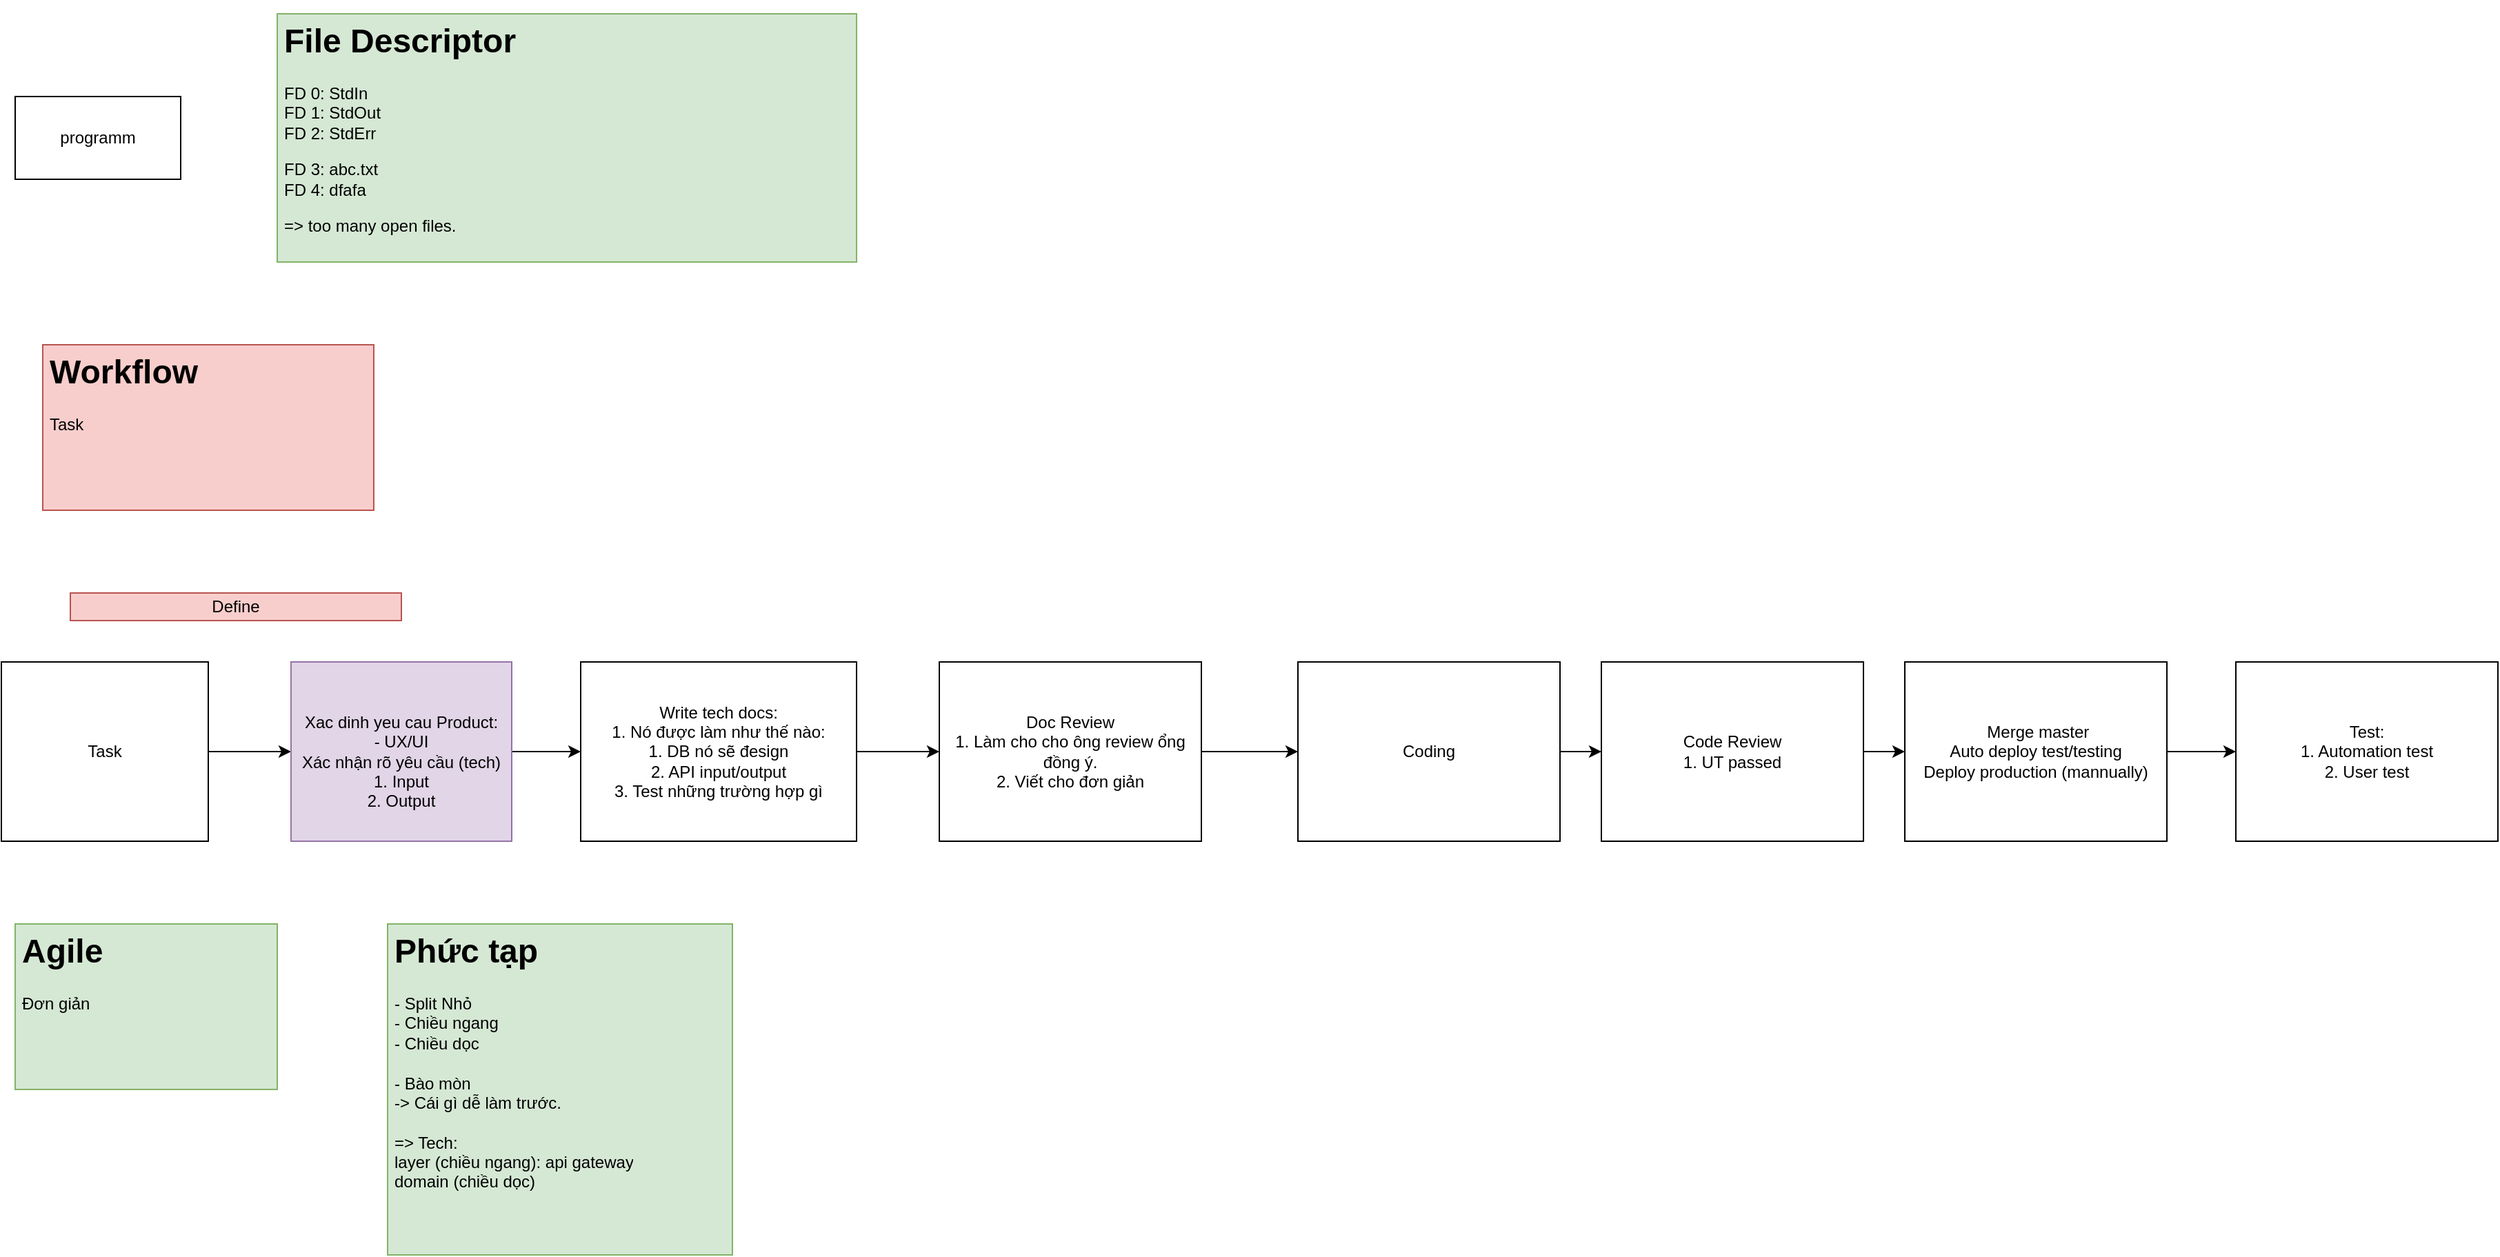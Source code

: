 <mxfile version="14.6.13" type="device" pages="10"><diagram id="9fOEvjPmWD3qEvGT7bBO" name="Overview"><mxGraphModel dx="1106" dy="892" grid="1" gridSize="10" guides="1" tooltips="1" connect="1" arrows="1" fold="1" page="1" pageScale="1" pageWidth="850" pageHeight="1100" math="0" shadow="0"><root><mxCell id="0"/><mxCell id="1" parent="0"/><mxCell id="BvJOEotb4HKnFIlidbjZ-1" value="programm" style="rounded=0;whiteSpace=wrap;html=1;" parent="1" vertex="1"><mxGeometry x="70" y="150" width="120" height="60" as="geometry"/></mxCell><mxCell id="BvJOEotb4HKnFIlidbjZ-3" value="&lt;h1&gt;File Descriptor&lt;/h1&gt;&lt;p&gt;FD 0: StdIn&lt;br&gt;FD 1: StdOut&lt;br&gt;FD 2: StdErr&lt;/p&gt;&lt;p&gt;FD 3: abc.txt&lt;br&gt;FD 4: dfafa&lt;/p&gt;&lt;p&gt;=&amp;gt; too many open files.&lt;/p&gt;" style="text;html=1;strokeColor=#82b366;fillColor=#d5e8d4;spacing=5;spacingTop=-20;whiteSpace=wrap;overflow=hidden;rounded=0;" parent="1" vertex="1"><mxGeometry x="260" y="90" width="420" height="180" as="geometry"/></mxCell><mxCell id="BvJOEotb4HKnFIlidbjZ-4" value="&lt;h1&gt;Workflow&lt;/h1&gt;&lt;p&gt;Task&lt;/p&gt;" style="text;html=1;strokeColor=#b85450;fillColor=#f8cecc;spacing=5;spacingTop=-20;whiteSpace=wrap;overflow=hidden;rounded=0;" parent="1" vertex="1"><mxGeometry x="90" y="330" width="240" height="120" as="geometry"/></mxCell><mxCell id="BvJOEotb4HKnFIlidbjZ-7" style="edgeStyle=orthogonalEdgeStyle;rounded=0;orthogonalLoop=1;jettySize=auto;html=1;" parent="1" source="BvJOEotb4HKnFIlidbjZ-5" target="BvJOEotb4HKnFIlidbjZ-6" edge="1"><mxGeometry relative="1" as="geometry"/></mxCell><mxCell id="BvJOEotb4HKnFIlidbjZ-5" value="Task" style="rounded=0;whiteSpace=wrap;html=1;" parent="1" vertex="1"><mxGeometry x="60" y="560" width="150" height="130" as="geometry"/></mxCell><mxCell id="BvJOEotb4HKnFIlidbjZ-9" style="edgeStyle=orthogonalEdgeStyle;rounded=0;orthogonalLoop=1;jettySize=auto;html=1;" parent="1" source="BvJOEotb4HKnFIlidbjZ-6" target="BvJOEotb4HKnFIlidbjZ-8" edge="1"><mxGeometry relative="1" as="geometry"/></mxCell><mxCell id="BvJOEotb4HKnFIlidbjZ-6" value="&lt;br&gt;Xac dinh yeu cau Product:&lt;br&gt;- UX/UI&lt;br&gt;Xác nhận rõ yêu cầu (tech)&lt;br&gt;1. Input&lt;br&gt;2. Output" style="rounded=0;whiteSpace=wrap;html=1;fillColor=#e1d5e7;strokeColor=#9673a6;" parent="1" vertex="1"><mxGeometry x="270" y="560" width="160" height="130" as="geometry"/></mxCell><mxCell id="BvJOEotb4HKnFIlidbjZ-12" style="edgeStyle=orthogonalEdgeStyle;rounded=0;orthogonalLoop=1;jettySize=auto;html=1;" parent="1" source="BvJOEotb4HKnFIlidbjZ-8" edge="1"><mxGeometry relative="1" as="geometry"><mxPoint x="740" y="625" as="targetPoint"/></mxGeometry></mxCell><mxCell id="BvJOEotb4HKnFIlidbjZ-8" value="Write tech docs:&lt;br&gt;1. Nó được làm như thế nào:&lt;br&gt;1. DB nó sẽ đesign&lt;br&gt;2. API input/output&lt;br&gt;3. Test những trường hợp gì&lt;br&gt;" style="rounded=0;whiteSpace=wrap;html=1;" parent="1" vertex="1"><mxGeometry x="480" y="560" width="200" height="130" as="geometry"/></mxCell><mxCell id="BvJOEotb4HKnFIlidbjZ-10" value="Define" style="text;html=1;strokeColor=#b85450;fillColor=#f8cecc;align=center;verticalAlign=middle;whiteSpace=wrap;rounded=0;" parent="1" vertex="1"><mxGeometry x="110" y="510" width="240" height="20" as="geometry"/></mxCell><mxCell id="BvJOEotb4HKnFIlidbjZ-15" style="edgeStyle=orthogonalEdgeStyle;rounded=0;orthogonalLoop=1;jettySize=auto;html=1;" parent="1" source="BvJOEotb4HKnFIlidbjZ-13" target="BvJOEotb4HKnFIlidbjZ-14" edge="1"><mxGeometry relative="1" as="geometry"/></mxCell><mxCell id="BvJOEotb4HKnFIlidbjZ-13" value="Doc Review&lt;br&gt;1. Làm cho cho ông review ổng đồng ý.&lt;br&gt;2. Viết cho đơn giản" style="rounded=0;whiteSpace=wrap;html=1;" parent="1" vertex="1"><mxGeometry x="740" y="560" width="190" height="130" as="geometry"/></mxCell><mxCell id="BvJOEotb4HKnFIlidbjZ-17" style="edgeStyle=orthogonalEdgeStyle;rounded=0;orthogonalLoop=1;jettySize=auto;html=1;" parent="1" source="BvJOEotb4HKnFIlidbjZ-14" target="BvJOEotb4HKnFIlidbjZ-16" edge="1"><mxGeometry relative="1" as="geometry"/></mxCell><mxCell id="BvJOEotb4HKnFIlidbjZ-14" value="Coding" style="rounded=0;whiteSpace=wrap;html=1;" parent="1" vertex="1"><mxGeometry x="1000" y="560" width="190" height="130" as="geometry"/></mxCell><mxCell id="BvJOEotb4HKnFIlidbjZ-19" style="edgeStyle=orthogonalEdgeStyle;rounded=0;orthogonalLoop=1;jettySize=auto;html=1;" parent="1" source="BvJOEotb4HKnFIlidbjZ-16" target="BvJOEotb4HKnFIlidbjZ-18" edge="1"><mxGeometry relative="1" as="geometry"/></mxCell><mxCell id="BvJOEotb4HKnFIlidbjZ-16" value="Code Review&lt;br&gt;1. UT passed" style="rounded=0;whiteSpace=wrap;html=1;" parent="1" vertex="1"><mxGeometry x="1220" y="560" width="190" height="130" as="geometry"/></mxCell><mxCell id="BvJOEotb4HKnFIlidbjZ-21" style="edgeStyle=orthogonalEdgeStyle;rounded=0;orthogonalLoop=1;jettySize=auto;html=1;" parent="1" source="BvJOEotb4HKnFIlidbjZ-18" target="BvJOEotb4HKnFIlidbjZ-20" edge="1"><mxGeometry relative="1" as="geometry"/></mxCell><mxCell id="BvJOEotb4HKnFIlidbjZ-18" value="&amp;nbsp;Merge master&lt;br&gt;Auto deploy test/testing&lt;br&gt;Deploy production (mannually)" style="rounded=0;whiteSpace=wrap;html=1;" parent="1" vertex="1"><mxGeometry x="1440" y="560" width="190" height="130" as="geometry"/></mxCell><mxCell id="BvJOEotb4HKnFIlidbjZ-20" value="Test:&lt;br&gt;1. Automation test&lt;br&gt;2. User test" style="rounded=0;whiteSpace=wrap;html=1;" parent="1" vertex="1"><mxGeometry x="1680" y="560" width="190" height="130" as="geometry"/></mxCell><mxCell id="FdMQKO_0rQahrhsiU0Da-1" value="&lt;h1&gt;Agile&lt;/h1&gt;&lt;div&gt;Đơn giản&lt;/div&gt;" style="text;html=1;strokeColor=#82b366;fillColor=#d5e8d4;spacing=5;spacingTop=-20;whiteSpace=wrap;overflow=hidden;rounded=0;" parent="1" vertex="1"><mxGeometry x="70" y="750" width="190" height="120" as="geometry"/></mxCell><mxCell id="FdMQKO_0rQahrhsiU0Da-2" value="&lt;h1&gt;Phức tạp&lt;/h1&gt;&lt;div&gt;- Split Nhỏ&lt;br&gt;- Chiều ngang&lt;br&gt;- Chiều dọc&lt;/div&gt;&lt;div&gt;&lt;br&gt;&lt;/div&gt;&lt;div&gt;- Bào mòn&lt;/div&gt;&lt;div&gt;-&amp;gt; Cái gì dễ làm trước.&lt;/div&gt;&lt;div&gt;&lt;br&gt;&lt;/div&gt;&lt;div&gt;=&amp;gt; Tech:&lt;br&gt;layer (chiều ngang): api gateway&lt;br&gt;domain (chiều dọc)&lt;/div&gt;" style="text;html=1;strokeColor=#82b366;fillColor=#d5e8d4;spacing=5;spacingTop=-20;whiteSpace=wrap;overflow=hidden;rounded=0;" parent="1" vertex="1"><mxGeometry x="340" y="750" width="250" height="240" as="geometry"/></mxCell></root></mxGraphModel></diagram><diagram id="waINZ1Vngd78zzDpq8e2" name="Framework"><mxGraphModel dx="1106" dy="900" grid="1" gridSize="10" guides="1" tooltips="1" connect="1" arrows="1" fold="1" page="1" pageScale="1" pageWidth="850" pageHeight="1100" math="0" shadow="0"><root><mxCell id="0vYNfBublpeoP_2TY-MP-0"/><mxCell id="0vYNfBublpeoP_2TY-MP-1" parent="0vYNfBublpeoP_2TY-MP-0"/><mxCell id="0vYNfBublpeoP_2TY-MP-2" value="&lt;h1&gt;Web Framework&lt;/h1&gt;&lt;p&gt;- GIN&lt;br&gt;- HTTP MUX&lt;br&gt;- Iris&lt;br&gt;- Gobee&lt;/p&gt;" style="text;html=1;strokeColor=#82b366;fillColor=#d5e8d4;spacing=5;spacingTop=-20;whiteSpace=wrap;overflow=hidden;rounded=0;" vertex="1" parent="0vYNfBublpeoP_2TY-MP-1"><mxGeometry x="90" y="70" width="330" height="120" as="geometry"/></mxCell><mxCell id="0vYNfBublpeoP_2TY-MP-3" value="&lt;h1&gt;Web Framework&lt;/h1&gt;&lt;p&gt;- Router management&lt;br&gt;&lt;b&gt;- Input: http rquest&lt;/b&gt;&lt;br&gt;- Method (v)&lt;br&gt;- header (x)&lt;br&gt;- cookie&lt;br&gt;- request querystring&lt;br&gt;- payload data&lt;br&gt;&lt;b&gt;- Out put:&lt;/b&gt;&lt;br&gt;- header&lt;br&gt;- cookie]&lt;br&gt;- payload data&lt;br&gt;&lt;b&gt;- Middleware&lt;br&gt;- Auth/Authorization&lt;br&gt;- CORS&lt;/b&gt;&lt;font color=&quot;#ff0000&quot;&gt;&lt;b&gt;&lt;br&gt;&lt;/b&gt;&lt;/font&gt;&lt;/p&gt;&lt;p&gt;&lt;font color=&quot;#ff0000&quot;&gt;&lt;b&gt;Cung cấp mây cái cái cần này một cách dễ dùng và tiện dùng, đẹp, thân thiện, dễ bào trỉ (định tính)&lt;/b&gt;&lt;/font&gt;&lt;br&gt;&lt;br&gt;&lt;/p&gt;&lt;p&gt;&lt;b&gt;- Gắn plugin vào dễ dàng (người khác contribute được) -&amp;gt; hệ sinh thái.&lt;br&gt;- Cho phép em nhìn thấy metric, monitor vào /tích hợp được metrics vào&lt;br&gt;- Chi thành được layer/domain =&amp;gt; sperated of concerns&lt;br&gt;- Models&lt;br&gt;- Controller&lt;br&gt;- Repository&lt;/b&gt;&lt;/p&gt;" style="text;html=1;strokeColor=#b85450;fillColor=#f8cecc;spacing=5;spacingTop=-20;whiteSpace=wrap;overflow=hidden;rounded=0;" vertex="1" parent="0vYNfBublpeoP_2TY-MP-1"><mxGeometry x="90" y="240" width="450" height="400" as="geometry"/></mxCell><mxCell id="RX67IOufVImUZnZn5nfs-0" value="&lt;h1&gt;Chat&lt;/h1&gt;&lt;p&gt;Pub/Sub&lt;/p&gt;&lt;p&gt;Websocket&lt;br&gt;Listen&amp;nbsp;&lt;/p&gt;" style="text;html=1;strokeColor=#6c8ebf;fillColor=#dae8fc;spacing=5;spacingTop=-20;whiteSpace=wrap;overflow=hidden;rounded=0;" vertex="1" parent="0vYNfBublpeoP_2TY-MP-1"><mxGeometry x="630" y="240" width="320" height="430" as="geometry"/></mxCell></root></mxGraphModel></diagram><diagram id="DNvMTFtDjggzcTvvWyjX" name="Pointer"><mxGraphModel dx="1106" dy="900" grid="1" gridSize="10" guides="1" tooltips="1" connect="1" arrows="1" fold="1" page="1" pageScale="1" pageWidth="850" pageHeight="1100" math="0" shadow="0"><root><mxCell id="SMBUDBOhH_QFn-WnI3DZ-0"/><mxCell id="SMBUDBOhH_QFn-WnI3DZ-1" parent="SMBUDBOhH_QFn-WnI3DZ-0"/><mxCell id="SMBUDBOhH_QFn-WnI3DZ-2" value="A" style="rounded=0;whiteSpace=wrap;html=1;" vertex="1" parent="SMBUDBOhH_QFn-WnI3DZ-1"><mxGeometry x="80" y="180" width="120" height="60" as="geometry"/></mxCell><mxCell id="SMBUDBOhH_QFn-WnI3DZ-3" value="B = A" style="rounded=1;whiteSpace=wrap;html=1;" vertex="1" parent="SMBUDBOhH_QFn-WnI3DZ-1"><mxGeometry x="80" y="300" width="120" height="60" as="geometry"/></mxCell><mxCell id="SMBUDBOhH_QFn-WnI3DZ-4" value="&lt;h1&gt;Assigment&lt;br&gt;&lt;br&gt;&lt;font color=&quot;#ff0000&quot;&gt;- Assign by value&lt;/font&gt;&lt;br&gt;- Assign by ref (&amp;amp;b = &amp;amp;a)&lt;/h1&gt;" style="text;html=1;strokeColor=none;fillColor=none;spacing=5;spacingTop=-20;whiteSpace=wrap;overflow=hidden;rounded=0;" vertex="1" parent="SMBUDBOhH_QFn-WnI3DZ-1"><mxGeometry x="80" y="440" width="330" height="160" as="geometry"/></mxCell><mxCell id="SMBUDBOhH_QFn-WnI3DZ-6" value="&lt;h1&gt;Stream&lt;/h1&gt;&lt;p&gt;&lt;b&gt;- Offset: 0 -10k&lt;/b&gt;&lt;/p&gt;&lt;p&gt;- Length&lt;br&gt;- Next&lt;/p&gt;&lt;p&gt;- Prev&lt;br&gt;Buffer (capacity): 10k&lt;/p&gt;" style="text;html=1;strokeColor=none;fillColor=none;spacing=5;spacingTop=-20;whiteSpace=wrap;overflow=hidden;rounded=0;" vertex="1" parent="SMBUDBOhH_QFn-WnI3DZ-1"><mxGeometry x="330" y="180" width="190" height="160" as="geometry"/></mxCell></root></mxGraphModel></diagram><diagram id="yNohkJIGxikCTfm45IQt" name="Page-4"><mxGraphModel dx="1106" dy="900" grid="1" gridSize="10" guides="1" tooltips="1" connect="1" arrows="1" fold="1" page="1" pageScale="1" pageWidth="850" pageHeight="1100" math="0" shadow="0"><root><mxCell id="TvumMWu7xwTZnPd5Og_F-0"/><mxCell id="TvumMWu7xwTZnPd5Og_F-1" parent="TvumMWu7xwTZnPd5Og_F-0"/><mxCell id="TvumMWu7xwTZnPd5Og_F-2" value="&lt;h1&gt;Go/Protobuf&lt;/h1&gt;" style="text;html=1;strokeColor=#b85450;fillColor=#f8cecc;spacing=5;spacingTop=-20;whiteSpace=wrap;overflow=hidden;rounded=0;" parent="TvumMWu7xwTZnPd5Og_F-1" vertex="1"><mxGeometry x="160" y="120" width="160" height="120" as="geometry"/></mxCell><mxCell id="TvumMWu7xwTZnPd5Og_F-7" style="edgeStyle=orthogonalEdgeStyle;rounded=0;orthogonalLoop=1;jettySize=auto;html=1;" parent="TvumMWu7xwTZnPd5Og_F-1" source="TvumMWu7xwTZnPd5Og_F-3" target="TvumMWu7xwTZnPd5Og_F-6" edge="1"><mxGeometry relative="1" as="geometry"/></mxCell><mxCell id="TvumMWu7xwTZnPd5Og_F-3" value="&lt;h1&gt;&amp;nbsp;SourceCode&lt;br&gt;/Git&lt;br&gt;Commit&lt;br&gt;merge/review&lt;/h1&gt;" style="text;html=1;strokeColor=#d79b00;fillColor=#ffe6cc;spacing=5;spacingTop=-20;whiteSpace=wrap;overflow=hidden;rounded=0;" parent="TvumMWu7xwTZnPd5Og_F-1" vertex="1"><mxGeometry x="320" y="120" width="160" height="120" as="geometry"/></mxCell><mxCell id="TvumMWu7xwTZnPd5Og_F-4" value="&lt;h1&gt;GitOps/K8S&lt;br&gt;GitlabRunne&lt;/h1&gt;" style="text;html=1;strokeColor=#82b366;fillColor=#d5e8d4;spacing=5;spacingTop=-20;whiteSpace=wrap;overflow=hidden;rounded=0;" parent="TvumMWu7xwTZnPd5Og_F-1" vertex="1"><mxGeometry x="160" y="240" width="160" height="120" as="geometry"/></mxCell><mxCell id="TvumMWu7xwTZnPd5Og_F-5" value="&lt;h1&gt;MSA/Even Driven&lt;/h1&gt;" style="text;html=1;strokeColor=#9673a6;fillColor=#e1d5e7;spacing=5;spacingTop=-20;whiteSpace=wrap;overflow=hidden;rounded=0;" parent="TvumMWu7xwTZnPd5Og_F-1" vertex="1"><mxGeometry x="320" y="240" width="160" height="120" as="geometry"/></mxCell><mxCell id="TvumMWu7xwTZnPd5Og_F-6" value="&lt;h1&gt;Communicate&lt;/h1&gt;&lt;div&gt;- Jira&lt;/div&gt;&lt;div&gt;- Slack&lt;/div&gt;" style="text;html=1;strokeColor=#b85450;fillColor=#f8cecc;spacing=5;spacingTop=-20;whiteSpace=wrap;overflow=hidden;rounded=0;" parent="TvumMWu7xwTZnPd5Og_F-1" vertex="1"><mxGeometry x="570" y="150" width="190" height="120" as="geometry"/></mxCell></root></mxGraphModel></diagram><diagram id="Ubs54qZR3b302ZcQSfzq" name="Static Conent - Image"><mxGraphModel dx="1106" dy="2000" grid="1" gridSize="10" guides="1" tooltips="1" connect="1" arrows="1" fold="1" page="1" pageScale="1" pageWidth="850" pageHeight="1100" math="0" shadow="0"><root><mxCell id="u4MjNMssLtxx9ZImPYfp-0"/><mxCell id="u4MjNMssLtxx9ZImPYfp-1" parent="u4MjNMssLtxx9ZImPYfp-0"/><mxCell id="u4MjNMssLtxx9ZImPYfp-4" style="edgeStyle=orthogonalEdgeStyle;rounded=0;orthogonalLoop=1;jettySize=auto;html=1;" edge="1" parent="u4MjNMssLtxx9ZImPYfp-1" source="u4MjNMssLtxx9ZImPYfp-2" target="u4MjNMssLtxx9ZImPYfp-3"><mxGeometry relative="1" as="geometry"/></mxCell><mxCell id="u4MjNMssLtxx9ZImPYfp-2" value="Client" style="rounded=0;whiteSpace=wrap;html=1;" vertex="1" parent="u4MjNMssLtxx9ZImPYfp-1"><mxGeometry x="100" y="210" width="120" height="60" as="geometry"/></mxCell><mxCell id="u4MjNMssLtxx9ZImPYfp-7" style="edgeStyle=orthogonalEdgeStyle;rounded=0;orthogonalLoop=1;jettySize=auto;html=1;" edge="1" parent="u4MjNMssLtxx9ZImPYfp-1" source="u4MjNMssLtxx9ZImPYfp-3" target="u4MjNMssLtxx9ZImPYfp-6"><mxGeometry relative="1" as="geometry"/></mxCell><mxCell id="u4MjNMssLtxx9ZImPYfp-3" value="Internet" style="ellipse;shape=cloud;whiteSpace=wrap;html=1;" vertex="1" parent="u4MjNMssLtxx9ZImPYfp-1"><mxGeometry x="330" y="200" width="120" height="80" as="geometry"/></mxCell><mxCell id="u4MjNMssLtxx9ZImPYfp-5" value="Upload" style="text;html=1;strokeColor=#d79b00;fillColor=#ffe6cc;align=center;verticalAlign=middle;whiteSpace=wrap;rounded=0;" vertex="1" parent="u4MjNMssLtxx9ZImPYfp-1"><mxGeometry x="110" y="150" width="40" height="20" as="geometry"/></mxCell><mxCell id="u4MjNMssLtxx9ZImPYfp-9" style="edgeStyle=orthogonalEdgeStyle;rounded=0;orthogonalLoop=1;jettySize=auto;html=1;entryX=0;entryY=0;entryDx=0;entryDy=52.5;entryPerimeter=0;" edge="1" parent="u4MjNMssLtxx9ZImPYfp-1" source="u4MjNMssLtxx9ZImPYfp-6" target="u4MjNMssLtxx9ZImPYfp-8"><mxGeometry relative="1" as="geometry"/></mxCell><mxCell id="u4MjNMssLtxx9ZImPYfp-20" style="edgeStyle=orthogonalEdgeStyle;rounded=0;orthogonalLoop=1;jettySize=auto;html=1;entryX=0;entryY=0.5;entryDx=0;entryDy=0;" edge="1" parent="u4MjNMssLtxx9ZImPYfp-1" source="u4MjNMssLtxx9ZImPYfp-6" target="u4MjNMssLtxx9ZImPYfp-19"><mxGeometry relative="1" as="geometry"><Array as="points"><mxPoint x="560" y="-10"/></Array></mxGeometry></mxCell><mxCell id="u4MjNMssLtxx9ZImPYfp-6" value="Process&lt;br&gt;Kiem tra no valid hay khong" style="rounded=0;whiteSpace=wrap;html=1;" vertex="1" parent="u4MjNMssLtxx9ZImPYfp-1"><mxGeometry x="520" y="210" width="120" height="60" as="geometry"/></mxCell><mxCell id="u4MjNMssLtxx9ZImPYfp-18" style="edgeStyle=orthogonalEdgeStyle;rounded=0;orthogonalLoop=1;jettySize=auto;html=1;entryX=0;entryY=0.5;entryDx=0;entryDy=0;entryPerimeter=0;" edge="1" parent="u4MjNMssLtxx9ZImPYfp-1" source="u4MjNMssLtxx9ZImPYfp-8" target="u4MjNMssLtxx9ZImPYfp-16"><mxGeometry relative="1" as="geometry"/></mxCell><mxCell id="u4MjNMssLtxx9ZImPYfp-8" value="File&lt;br&gt;Storage&lt;br&gt;Disk" style="shape=cylinder3;whiteSpace=wrap;html=1;boundedLbl=1;backgroundOutline=1;size=15;" vertex="1" parent="u4MjNMssLtxx9ZImPYfp-1"><mxGeometry x="740" y="70" width="60" height="80" as="geometry"/></mxCell><mxCell id="u4MjNMssLtxx9ZImPYfp-14" style="edgeStyle=orthogonalEdgeStyle;rounded=0;orthogonalLoop=1;jettySize=auto;html=1;" edge="1" parent="u4MjNMssLtxx9ZImPYfp-1" source="u4MjNMssLtxx9ZImPYfp-10" target="u4MjNMssLtxx9ZImPYfp-8"><mxGeometry relative="1" as="geometry"/></mxCell><mxCell id="u4MjNMssLtxx9ZImPYfp-10" value="Backup&lt;br&gt;Giá rẻ" style="shape=cylinder3;whiteSpace=wrap;html=1;boundedLbl=1;backgroundOutline=1;size=15;" vertex="1" parent="u4MjNMssLtxx9ZImPYfp-1"><mxGeometry x="950" y="70" width="60" height="80" as="geometry"/></mxCell><mxCell id="u4MjNMssLtxx9ZImPYfp-15" value="&amp;nbsp;rsync" style="text;html=1;align=center;verticalAlign=middle;resizable=0;points=[];autosize=1;strokeColor=none;" vertex="1" parent="u4MjNMssLtxx9ZImPYfp-1"><mxGeometry x="835" y="90" width="50" height="20" as="geometry"/></mxCell><mxCell id="u4MjNMssLtxx9ZImPYfp-16" value="Backup&lt;br&gt;Giá rẻ" style="shape=cylinder3;whiteSpace=wrap;html=1;boundedLbl=1;backgroundOutline=1;size=15;" vertex="1" parent="u4MjNMssLtxx9ZImPYfp-1"><mxGeometry x="960" y="160" width="60" height="80" as="geometry"/></mxCell><mxCell id="u4MjNMssLtxx9ZImPYfp-26" style="edgeStyle=orthogonalEdgeStyle;rounded=0;orthogonalLoop=1;jettySize=auto;html=1;" edge="1" parent="u4MjNMssLtxx9ZImPYfp-1" source="u4MjNMssLtxx9ZImPYfp-19" target="u4MjNMssLtxx9ZImPYfp-25"><mxGeometry relative="1" as="geometry"/></mxCell><mxCell id="u4MjNMssLtxx9ZImPYfp-34" style="edgeStyle=orthogonalEdgeStyle;rounded=0;orthogonalLoop=1;jettySize=auto;html=1;entryX=1;entryY=0.633;entryDx=0;entryDy=0;entryPerimeter=0;" edge="1" parent="u4MjNMssLtxx9ZImPYfp-1" source="u4MjNMssLtxx9ZImPYfp-19" target="u4MjNMssLtxx9ZImPYfp-27"><mxGeometry relative="1" as="geometry"><Array as="points"><mxPoint x="760" y="-142"/></Array></mxGeometry></mxCell><mxCell id="u4MjNMssLtxx9ZImPYfp-19" value="&lt;h1&gt;S3 - AWS&lt;br&gt;rất rẻ.&lt;/h1&gt;&lt;div&gt;- up&lt;/div&gt;&lt;div&gt;- store&lt;br&gt;- download&lt;/div&gt;" style="text;html=1;strokeColor=#b85450;fillColor=#f8cecc;spacing=5;spacingTop=-20;whiteSpace=wrap;overflow=hidden;rounded=0;" vertex="1" parent="u4MjNMssLtxx9ZImPYfp-1"><mxGeometry x="700" y="-70" width="190" height="120" as="geometry"/></mxCell><mxCell id="u4MjNMssLtxx9ZImPYfp-23" style="edgeStyle=orthogonalEdgeStyle;rounded=0;orthogonalLoop=1;jettySize=auto;html=1;" edge="1" parent="u4MjNMssLtxx9ZImPYfp-1" source="u4MjNMssLtxx9ZImPYfp-21" target="u4MjNMssLtxx9ZImPYfp-22"><mxGeometry relative="1" as="geometry"/></mxCell><mxCell id="u4MjNMssLtxx9ZImPYfp-21" value="Client" style="rounded=1;whiteSpace=wrap;html=1;" vertex="1" parent="u4MjNMssLtxx9ZImPYfp-1"><mxGeometry x="40" y="-270" width="120" height="60" as="geometry"/></mxCell><mxCell id="u4MjNMssLtxx9ZImPYfp-24" style="edgeStyle=orthogonalEdgeStyle;rounded=0;orthogonalLoop=1;jettySize=auto;html=1;" edge="1" parent="u4MjNMssLtxx9ZImPYfp-1" source="u4MjNMssLtxx9ZImPYfp-22" target="u4MjNMssLtxx9ZImPYfp-19"><mxGeometry relative="1" as="geometry"/></mxCell><mxCell id="u4MjNMssLtxx9ZImPYfp-33" style="edgeStyle=orthogonalEdgeStyle;rounded=0;orthogonalLoop=1;jettySize=auto;html=1;" edge="1" parent="u4MjNMssLtxx9ZImPYfp-1" source="u4MjNMssLtxx9ZImPYfp-22" target="u4MjNMssLtxx9ZImPYfp-32"><mxGeometry relative="1" as="geometry"/></mxCell><mxCell id="u4MjNMssLtxx9ZImPYfp-22" value="CDN" style="ellipse;shape=cloud;whiteSpace=wrap;html=1;" vertex="1" parent="u4MjNMssLtxx9ZImPYfp-1"><mxGeometry x="310" y="-90" width="120" height="80" as="geometry"/></mxCell><mxCell id="u4MjNMssLtxx9ZImPYfp-25" value="Cool Storage" style="rounded=0;whiteSpace=wrap;html=1;" vertex="1" parent="u4MjNMssLtxx9ZImPYfp-1"><mxGeometry x="980" y="-40" width="120" height="60" as="geometry"/></mxCell><mxCell id="u4MjNMssLtxx9ZImPYfp-27" value="Server&lt;br&gt;Validation" style="rounded=0;whiteSpace=wrap;html=1;" vertex="1" parent="u4MjNMssLtxx9ZImPYfp-1"><mxGeometry x="480" y="-180" width="120" height="60" as="geometry"/></mxCell><mxCell id="u4MjNMssLtxx9ZImPYfp-28" value="rename file thanh mot cai ten&lt;br&gt;ma khong the doan dc" style="text;html=1;align=center;verticalAlign=middle;resizable=0;points=[];autosize=1;strokeColor=none;" vertex="1" parent="u4MjNMssLtxx9ZImPYfp-1"><mxGeometry x="485" y="115" width="170" height="30" as="geometry"/></mxCell><mxCell id="u4MjNMssLtxx9ZImPYfp-29" value="2 yếu tố:&lt;br&gt;Kích thước: 400x300&lt;br&gt;quanlity: 90%" style="text;html=1;strokeColor=#d6b656;fillColor=#fff2cc;align=left;verticalAlign=middle;whiteSpace=wrap;rounded=0;" vertex="1" parent="u4MjNMssLtxx9ZImPYfp-1"><mxGeometry x="110" y="-175" width="200" height="50" as="geometry"/></mxCell><mxCell id="u4MjNMssLtxx9ZImPYfp-31" value="Resize: 400x300&lt;br&gt;Quantitly: 90%" style="text;html=1;align=center;verticalAlign=middle;resizable=0;points=[];autosize=1;strokeColor=none;" vertex="1" parent="u4MjNMssLtxx9ZImPYfp-1"><mxGeometry x="470" y="-105" width="100" height="30" as="geometry"/></mxCell><mxCell id="u4MjNMssLtxx9ZImPYfp-32" value="Cache" style="shape=cylinder3;whiteSpace=wrap;html=1;boundedLbl=1;backgroundOutline=1;size=15;align=left;" vertex="1" parent="u4MjNMssLtxx9ZImPYfp-1"><mxGeometry x="340" y="-300" width="60" height="80" as="geometry"/></mxCell><mxCell id="u4MjNMssLtxx9ZImPYfp-35" value="1st" style="text;html=1;align=center;verticalAlign=middle;resizable=0;points=[];autosize=1;strokeColor=none;" vertex="1" parent="u4MjNMssLtxx9ZImPYfp-1"><mxGeometry x="205" y="-270" width="30" height="20" as="geometry"/></mxCell><mxCell id="u4MjNMssLtxx9ZImPYfp-37" style="edgeStyle=orthogonalEdgeStyle;rounded=0;orthogonalLoop=1;jettySize=auto;html=1;" edge="1" parent="u4MjNMssLtxx9ZImPYfp-1" source="u4MjNMssLtxx9ZImPYfp-36" target="u4MjNMssLtxx9ZImPYfp-22"><mxGeometry relative="1" as="geometry"/></mxCell><mxCell id="u4MjNMssLtxx9ZImPYfp-36" value="Client 2" style="rounded=1;whiteSpace=wrap;html=1;" vertex="1" parent="u4MjNMssLtxx9ZImPYfp-1"><mxGeometry x="40" y="-70" width="120" height="60" as="geometry"/></mxCell><mxCell id="u4MjNMssLtxx9ZImPYfp-38" value="2st" style="text;html=1;align=center;verticalAlign=middle;resizable=0;points=[];autosize=1;strokeColor=none;" vertex="1" parent="u4MjNMssLtxx9ZImPYfp-1"><mxGeometry x="170" y="-70" width="30" height="20" as="geometry"/></mxCell><mxCell id="u4MjNMssLtxx9ZImPYfp-39" value="Nhật" style="text;html=1;align=center;verticalAlign=middle;resizable=0;points=[];autosize=1;strokeColor=none;" vertex="1" parent="u4MjNMssLtxx9ZImPYfp-1"><mxGeometry x="120" y="-340" width="40" height="20" as="geometry"/></mxCell><mxCell id="u4MjNMssLtxx9ZImPYfp-40" value="VN" style="text;html=1;align=center;verticalAlign=middle;resizable=0;points=[];autosize=1;strokeColor=none;" vertex="1" parent="u4MjNMssLtxx9ZImPYfp-1"><mxGeometry x="115" y="-110" width="30" height="20" as="geometry"/></mxCell><mxCell id="u4MjNMssLtxx9ZImPYfp-41" value="Nhật" style="ellipse;shape=cloud;whiteSpace=wrap;html=1;align=left;" vertex="1" parent="u4MjNMssLtxx9ZImPYfp-1"><mxGeometry x="230" y="-260" width="120" height="80" as="geometry"/></mxCell><mxCell id="u4MjNMssLtxx9ZImPYfp-42" value="Static Content" style="text;html=1;align=center;verticalAlign=middle;resizable=0;points=[];autosize=1;strokeColor=none;" vertex="1" parent="u4MjNMssLtxx9ZImPYfp-1"><mxGeometry x="400" y="-310" width="90" height="20" as="geometry"/></mxCell><mxCell id="u4MjNMssLtxx9ZImPYfp-43" value="Cloudfare&lt;br&gt;20USD" style="text;html=1;align=center;verticalAlign=middle;resizable=0;points=[];autosize=1;strokeColor=none;" vertex="1" parent="u4MjNMssLtxx9ZImPYfp-1"><mxGeometry x="315" y="-5" width="70" height="30" as="geometry"/></mxCell></root></mxGraphModel></diagram><diagram id="Kmq2z-mmiENyk5iXS-ud" name="Go Module"><mxGraphModel dx="1106" dy="900" grid="1" gridSize="10" guides="1" tooltips="1" connect="1" arrows="1" fold="1" page="1" pageScale="1" pageWidth="850" pageHeight="1100" math="0" shadow="0"><root><mxCell id="zCybr06sBDx1hOItZIX6-0"/><mxCell id="zCybr06sBDx1hOItZIX6-1" parent="zCybr06sBDx1hOItZIX6-0"/><mxCell id="zCybr06sBDx1hOItZIX6-4" style="edgeStyle=orthogonalEdgeStyle;rounded=0;orthogonalLoop=1;jettySize=auto;html=1;entryX=0;entryY=0.75;entryDx=0;entryDy=0;" edge="1" parent="zCybr06sBDx1hOItZIX6-1" source="zCybr06sBDx1hOItZIX6-2" target="zCybr06sBDx1hOItZIX6-3"><mxGeometry relative="1" as="geometry"/></mxCell><mxCell id="zCybr06sBDx1hOItZIX6-2" value="Code&lt;br&gt;import &quot;&lt;span style=&quot;color: rgba(255 , 255 , 255 , 0.8) ; font-family: &amp;#34;source code pro&amp;#34; , &amp;#34;monaco&amp;#34; , &amp;#34;menlo&amp;#34; , &amp;#34;consolas&amp;#34; , monospace ; font-size: 18px ; text-align: center ; background-color: rgb(80 , 84 , 94)&quot;&gt;gorm.io/gorm&quot;&lt;br&gt;version nào&lt;br&gt;go.mod =&amp;gt; mình dùng những pakage nào version nào&lt;br&gt;go.sum =&amp;gt; lock version hash-commit&lt;br&gt;&lt;/span&gt;" style="rounded=0;whiteSpace=wrap;html=1;align=left;" vertex="1" parent="zCybr06sBDx1hOItZIX6-1"><mxGeometry x="40" y="160" width="350" height="140" as="geometry"/></mxCell><mxCell id="zCybr06sBDx1hOItZIX6-3" value="goroot/src/&lt;br&gt;gopath/src/" style="rounded=1;whiteSpace=wrap;html=1;align=left;" vertex="1" parent="zCybr06sBDx1hOItZIX6-1"><mxGeometry x="480" y="40" width="120" height="60" as="geometry"/></mxCell><mxCell id="zCybr06sBDx1hOItZIX6-6" style="edgeStyle=orthogonalEdgeStyle;rounded=0;orthogonalLoop=1;jettySize=auto;html=1;" edge="1" parent="zCybr06sBDx1hOItZIX6-1" source="zCybr06sBDx1hOItZIX6-5" target="zCybr06sBDx1hOItZIX6-2"><mxGeometry relative="1" as="geometry"/></mxCell><mxCell id="zCybr06sBDx1hOItZIX6-5" value="" style="rounded=0;whiteSpace=wrap;html=1;align=left;" vertex="1" parent="zCybr06sBDx1hOItZIX6-1"><mxGeometry x="30" y="500" width="120" height="60" as="geometry"/></mxCell><mxCell id="zCybr06sBDx1hOItZIX6-7" value="npm" style="text;html=1;strokeColor=#9673a6;fillColor=#e1d5e7;align=center;verticalAlign=middle;whiteSpace=wrap;rounded=0;" vertex="1" parent="zCybr06sBDx1hOItZIX6-1"><mxGeometry x="70" y="30" width="40" height="20" as="geometry"/></mxCell></root></mxGraphModel></diagram><diagram id="isW0SkrqUxa2S0je8iTB" name="Goroutines"><mxGraphModel dx="1956" dy="2000" grid="1" gridSize="10" guides="1" tooltips="1" connect="1" arrows="1" fold="1" page="1" pageScale="1" pageWidth="850" pageHeight="1100" math="0" shadow="0"><root><mxCell id="V2QEyL_4_l1qNpPEYR7n-0"/><mxCell id="V2QEyL_4_l1qNpPEYR7n-1" parent="V2QEyL_4_l1qNpPEYR7n-0"/><mxCell id="V2QEyL_4_l1qNpPEYR7n-39" value="t" style="rounded=0;whiteSpace=wrap;html=1;align=left;" vertex="1" parent="V2QEyL_4_l1qNpPEYR7n-1"><mxGeometry x="140" y="510" width="260" height="160" as="geometry"/></mxCell><mxCell id="V2QEyL_4_l1qNpPEYR7n-6" value="" style="rounded=0;whiteSpace=wrap;html=1;align=left;" vertex="1" parent="V2QEyL_4_l1qNpPEYR7n-1"><mxGeometry x="55" y="110" width="740" height="100" as="geometry"/></mxCell><mxCell id="V2QEyL_4_l1qNpPEYR7n-2" value="CPU 1" style="rounded=0;whiteSpace=wrap;html=1;align=left;" vertex="1" parent="V2QEyL_4_l1qNpPEYR7n-1"><mxGeometry x="130" y="130" width="120" height="60" as="geometry"/></mxCell><mxCell id="V2QEyL_4_l1qNpPEYR7n-3" value="CPU 2" style="rounded=0;whiteSpace=wrap;html=1;align=left;" vertex="1" parent="V2QEyL_4_l1qNpPEYR7n-1"><mxGeometry x="310" y="130" width="120" height="60" as="geometry"/></mxCell><mxCell id="V2QEyL_4_l1qNpPEYR7n-4" value="CPU 3" style="rounded=0;whiteSpace=wrap;html=1;align=left;" vertex="1" parent="V2QEyL_4_l1qNpPEYR7n-1"><mxGeometry x="490" y="130" width="120" height="60" as="geometry"/></mxCell><mxCell id="V2QEyL_4_l1qNpPEYR7n-5" value="CPU 4" style="rounded=0;whiteSpace=wrap;html=1;align=left;" vertex="1" parent="V2QEyL_4_l1qNpPEYR7n-1"><mxGeometry x="660" y="130" width="120" height="60" as="geometry"/></mxCell><mxCell id="V2QEyL_4_l1qNpPEYR7n-7" value="Process&lt;br&gt;for 1; 10t; lam cai gi do" style="rounded=0;whiteSpace=wrap;html=1;align=left;fillColor=#e1d5e7;strokeColor=#9673a6;" vertex="1" parent="V2QEyL_4_l1qNpPEYR7n-1"><mxGeometry x="-30" y="970" width="120" height="60" as="geometry"/></mxCell><mxCell id="V2QEyL_4_l1qNpPEYR7n-38" style="edgeStyle=orthogonalEdgeStyle;rounded=0;orthogonalLoop=1;jettySize=auto;html=1;" edge="1" parent="V2QEyL_4_l1qNpPEYR7n-1" source="V2QEyL_4_l1qNpPEYR7n-9"><mxGeometry relative="1" as="geometry"><mxPoint x="550" y="130" as="targetPoint"/><Array as="points"><mxPoint x="-150" y="720"/><mxPoint x="-150" y="-70"/><mxPoint x="550" y="-70"/></Array></mxGeometry></mxCell><mxCell id="V2QEyL_4_l1qNpPEYR7n-9" value="Process GO 1&lt;br&gt;OS - Go schedule" style="rounded=0;whiteSpace=wrap;html=1;align=left;fillColor=#f8cecc;strokeColor=#b85450;" vertex="1" parent="V2QEyL_4_l1qNpPEYR7n-1"><mxGeometry x="-25" y="690" width="120" height="60" as="geometry"/></mxCell><mxCell id="V2QEyL_4_l1qNpPEYR7n-10" value="Process&lt;br&gt;for 1; 10t; lam cai gi do" style="rounded=0;whiteSpace=wrap;html=1;align=left;fillColor=#d5e8d4;strokeColor=#82b366;" vertex="1" parent="V2QEyL_4_l1qNpPEYR7n-1"><mxGeometry x="305" y="240" width="120" height="60" as="geometry"/></mxCell><mxCell id="V2QEyL_4_l1qNpPEYR7n-11" value="Process&lt;br&gt;for 1; 10t; lam cai gi do" style="rounded=0;whiteSpace=wrap;html=1;align=left;fillColor=#f8cecc;strokeColor=#b85450;" vertex="1" parent="V2QEyL_4_l1qNpPEYR7n-1"><mxGeometry x="680" y="250" width="120" height="60" as="geometry"/></mxCell><mxCell id="V2QEyL_4_l1qNpPEYR7n-18" style="edgeStyle=orthogonalEdgeStyle;rounded=0;orthogonalLoop=1;jettySize=auto;html=1;" edge="1" parent="V2QEyL_4_l1qNpPEYR7n-1" source="V2QEyL_4_l1qNpPEYR7n-16" target="V2QEyL_4_l1qNpPEYR7n-17"><mxGeometry relative="1" as="geometry"/></mxCell><mxCell id="V2QEyL_4_l1qNpPEYR7n-16" value="OS Schedule" style="ellipse;whiteSpace=wrap;html=1;aspect=fixed;align=left;" vertex="1" parent="V2QEyL_4_l1qNpPEYR7n-1"><mxGeometry x="-25" y="220" width="80" height="80" as="geometry"/></mxCell><mxCell id="V2QEyL_4_l1qNpPEYR7n-17" value="&amp;nbsp;Process GO 3&lt;br&gt;Để xử lý code của chương trình" style="rounded=0;whiteSpace=wrap;html=1;align=left;fillColor=#fff2cc;strokeColor=#d6b656;" vertex="1" parent="V2QEyL_4_l1qNpPEYR7n-1"><mxGeometry x="130" y="250" width="120" height="60" as="geometry"/></mxCell><mxCell id="V2QEyL_4_l1qNpPEYR7n-37" style="edgeStyle=orthogonalEdgeStyle;rounded=0;orthogonalLoop=1;jettySize=auto;html=1;" edge="1" parent="V2QEyL_4_l1qNpPEYR7n-1" source="V2QEyL_4_l1qNpPEYR7n-19"><mxGeometry relative="1" as="geometry"><mxPoint x="370" y="130" as="targetPoint"/><Array as="points"><mxPoint x="-90" y="640"/><mxPoint x="-90" y="10"/><mxPoint x="370" y="10"/></Array></mxGeometry></mxCell><mxCell id="V2QEyL_4_l1qNpPEYR7n-19" value="&amp;nbsp;Process GO 2&lt;br&gt;System" style="rounded=0;whiteSpace=wrap;html=1;align=left;fillColor=#f8cecc;strokeColor=#b85450;" vertex="1" parent="V2QEyL_4_l1qNpPEYR7n-1"><mxGeometry x="-30" y="610" width="120" height="60" as="geometry"/></mxCell><mxCell id="V2QEyL_4_l1qNpPEYR7n-34" style="edgeStyle=orthogonalEdgeStyle;rounded=0;orthogonalLoop=1;jettySize=auto;html=1;" edge="1" parent="V2QEyL_4_l1qNpPEYR7n-1" source="V2QEyL_4_l1qNpPEYR7n-20" target="V2QEyL_4_l1qNpPEYR7n-16"><mxGeometry relative="1" as="geometry"/></mxCell><mxCell id="V2QEyL_4_l1qNpPEYR7n-20" value="&amp;nbsp;Process GO 3&lt;br&gt;Để xử lý code của chương trình" style="rounded=0;whiteSpace=wrap;html=1;align=left;fillColor=#fff2cc;strokeColor=#d6b656;" vertex="1" parent="V2QEyL_4_l1qNpPEYR7n-1"><mxGeometry x="-30" y="520" width="120" height="60" as="geometry"/></mxCell><mxCell id="V2QEyL_4_l1qNpPEYR7n-28" style="edgeStyle=orthogonalEdgeStyle;rounded=0;orthogonalLoop=1;jettySize=auto;html=1;" edge="1" parent="V2QEyL_4_l1qNpPEYR7n-1" source="V2QEyL_4_l1qNpPEYR7n-21" target="V2QEyL_4_l1qNpPEYR7n-22"><mxGeometry relative="1" as="geometry"/></mxCell><mxCell id="V2QEyL_4_l1qNpPEYR7n-40" style="edgeStyle=orthogonalEdgeStyle;rounded=0;orthogonalLoop=1;jettySize=auto;html=1;" edge="1" parent="V2QEyL_4_l1qNpPEYR7n-1" source="V2QEyL_4_l1qNpPEYR7n-21" target="V2QEyL_4_l1qNpPEYR7n-20"><mxGeometry relative="1" as="geometry"/></mxCell><mxCell id="V2QEyL_4_l1qNpPEYR7n-21" value="main&amp;nbsp;" style="text;html=1;strokeColor=#82b366;fillColor=#d5e8d4;align=center;verticalAlign=middle;whiteSpace=wrap;rounded=0;" vertex="1" parent="V2QEyL_4_l1qNpPEYR7n-1"><mxGeometry x="150" y="540" width="40" height="20" as="geometry"/></mxCell><mxCell id="V2QEyL_4_l1qNpPEYR7n-30" style="edgeStyle=orthogonalEdgeStyle;rounded=0;orthogonalLoop=1;jettySize=auto;html=1;entryX=0.25;entryY=1;entryDx=0;entryDy=0;" edge="1" parent="V2QEyL_4_l1qNpPEYR7n-1" source="V2QEyL_4_l1qNpPEYR7n-22" target="V2QEyL_4_l1qNpPEYR7n-23"><mxGeometry relative="1" as="geometry"/></mxCell><mxCell id="V2QEyL_4_l1qNpPEYR7n-22" value="f1" style="text;html=1;strokeColor=#b85450;fillColor=#f8cecc;align=center;verticalAlign=middle;whiteSpace=wrap;rounded=0;" vertex="1" parent="V2QEyL_4_l1qNpPEYR7n-1"><mxGeometry x="230" y="530" width="40" height="20" as="geometry"/></mxCell><mxCell id="V2QEyL_4_l1qNpPEYR7n-23" value="f2" style="text;html=1;strokeColor=#9673a6;fillColor=#e1d5e7;align=center;verticalAlign=middle;whiteSpace=wrap;rounded=0;" vertex="1" parent="V2QEyL_4_l1qNpPEYR7n-1"><mxGeometry x="340" y="530" width="40" height="20" as="geometry"/></mxCell><mxCell id="V2QEyL_4_l1qNpPEYR7n-24" value="f3" style="text;html=1;strokeColor=#d6b656;fillColor=#fff2cc;align=center;verticalAlign=middle;whiteSpace=wrap;rounded=0;" vertex="1" parent="V2QEyL_4_l1qNpPEYR7n-1"><mxGeometry x="230" y="570" width="40" height="20" as="geometry"/></mxCell><mxCell id="V2QEyL_4_l1qNpPEYR7n-42" style="edgeStyle=orthogonalEdgeStyle;rounded=0;orthogonalLoop=1;jettySize=auto;html=1;entryX=1;entryY=0.75;entryDx=0;entryDy=0;" edge="1" parent="V2QEyL_4_l1qNpPEYR7n-1" source="V2QEyL_4_l1qNpPEYR7n-25" target="V2QEyL_4_l1qNpPEYR7n-20"><mxGeometry relative="1" as="geometry"/></mxCell><mxCell id="V2QEyL_4_l1qNpPEYR7n-58" style="edgeStyle=orthogonalEdgeStyle;rounded=0;orthogonalLoop=1;jettySize=auto;html=1;" edge="1" parent="V2QEyL_4_l1qNpPEYR7n-1" source="V2QEyL_4_l1qNpPEYR7n-25" target="V2QEyL_4_l1qNpPEYR7n-55"><mxGeometry relative="1" as="geometry"><Array as="points"><mxPoint x="250" y="630"/><mxPoint x="410" y="630"/></Array></mxGeometry></mxCell><mxCell id="V2QEyL_4_l1qNpPEYR7n-25" value="f4" style="text;html=1;strokeColor=#82b366;fillColor=#d5e8d4;align=center;verticalAlign=middle;whiteSpace=wrap;rounded=0;" vertex="1" parent="V2QEyL_4_l1qNpPEYR7n-1"><mxGeometry x="230" y="600" width="40" height="20" as="geometry"/></mxCell><mxCell id="V2QEyL_4_l1qNpPEYR7n-43" style="edgeStyle=orthogonalEdgeStyle;rounded=0;orthogonalLoop=1;jettySize=auto;html=1;entryX=1;entryY=0.867;entryDx=0;entryDy=0;entryPerimeter=0;" edge="1" parent="V2QEyL_4_l1qNpPEYR7n-1" source="V2QEyL_4_l1qNpPEYR7n-26" target="V2QEyL_4_l1qNpPEYR7n-20"><mxGeometry relative="1" as="geometry"/></mxCell><mxCell id="V2QEyL_4_l1qNpPEYR7n-26" value="f5" style="text;html=1;strokeColor=#b85450;fillColor=#f8cecc;align=center;verticalAlign=middle;whiteSpace=wrap;rounded=0;" vertex="1" parent="V2QEyL_4_l1qNpPEYR7n-1"><mxGeometry x="230" y="630" width="40" height="20" as="geometry"/></mxCell><mxCell id="V2QEyL_4_l1qNpPEYR7n-31" style="edgeStyle=orthogonalEdgeStyle;rounded=0;orthogonalLoop=1;jettySize=auto;html=1;exitX=0.75;exitY=1;exitDx=0;exitDy=0;entryX=0.5;entryY=1;entryDx=0;entryDy=0;" edge="1" parent="V2QEyL_4_l1qNpPEYR7n-1" source="V2QEyL_4_l1qNpPEYR7n-21" target="V2QEyL_4_l1qNpPEYR7n-21"><mxGeometry relative="1" as="geometry"/></mxCell><mxCell id="V2QEyL_4_l1qNpPEYR7n-35" style="edgeStyle=orthogonalEdgeStyle;rounded=0;orthogonalLoop=1;jettySize=auto;html=1;entryX=1;entryY=0.75;entryDx=0;entryDy=0;" edge="1" parent="V2QEyL_4_l1qNpPEYR7n-1" source="V2QEyL_4_l1qNpPEYR7n-32" target="V2QEyL_4_l1qNpPEYR7n-19"><mxGeometry relative="1" as="geometry"/></mxCell><mxCell id="V2QEyL_4_l1qNpPEYR7n-36" style="edgeStyle=orthogonalEdgeStyle;rounded=0;orthogonalLoop=1;jettySize=auto;html=1;entryX=1;entryY=0.5;entryDx=0;entryDy=0;" edge="1" parent="V2QEyL_4_l1qNpPEYR7n-1" source="V2QEyL_4_l1qNpPEYR7n-32" target="V2QEyL_4_l1qNpPEYR7n-9"><mxGeometry relative="1" as="geometry"/></mxCell><mxCell id="V2QEyL_4_l1qNpPEYR7n-32" value="Go Scheule" style="rounded=1;whiteSpace=wrap;html=1;align=left;" vertex="1" parent="V2QEyL_4_l1qNpPEYR7n-1"><mxGeometry x="150" y="695" width="250" height="50" as="geometry"/></mxCell><mxCell id="V2QEyL_4_l1qNpPEYR7n-41" value="Queue" style="text;html=1;align=center;verticalAlign=middle;resizable=0;points=[];autosize=1;strokeColor=none;" vertex="1" parent="V2QEyL_4_l1qNpPEYR7n-1"><mxGeometry x="245" y="460" width="50" height="20" as="geometry"/></mxCell><mxCell id="V2QEyL_4_l1qNpPEYR7n-44" value="Java 1" style="rounded=1;whiteSpace=wrap;html=1;align=left;fillColor=#d80073;strokeColor=#A50040;fontColor=#ffffff;" vertex="1" parent="V2QEyL_4_l1qNpPEYR7n-1"><mxGeometry x="480" y="250" width="120" height="60" as="geometry"/></mxCell><mxCell id="V2QEyL_4_l1qNpPEYR7n-50" style="edgeStyle=orthogonalEdgeStyle;rounded=0;orthogonalLoop=1;jettySize=auto;html=1;entryX=0.7;entryY=1.067;entryDx=0;entryDy=0;entryPerimeter=0;" edge="1" parent="V2QEyL_4_l1qNpPEYR7n-1" source="V2QEyL_4_l1qNpPEYR7n-45" target="V2QEyL_4_l1qNpPEYR7n-49"><mxGeometry relative="1" as="geometry"><Array as="points"><mxPoint x="50" y="860"/><mxPoint x="54" y="860"/></Array></mxGeometry></mxCell><mxCell id="V2QEyL_4_l1qNpPEYR7n-45" value="Java 2" style="rounded=1;whiteSpace=wrap;html=1;align=left;" vertex="1" parent="V2QEyL_4_l1qNpPEYR7n-1"><mxGeometry x="-30" y="900" width="120" height="60" as="geometry"/></mxCell><mxCell id="V2QEyL_4_l1qNpPEYR7n-46" value="4k" style="text;html=1;strokeColor=#6c8ebf;fillColor=#dae8fc;align=center;verticalAlign=middle;whiteSpace=wrap;rounded=0;" vertex="1" parent="V2QEyL_4_l1qNpPEYR7n-1"><mxGeometry x="280" y="600" width="40" height="20" as="geometry"/></mxCell><mxCell id="V2QEyL_4_l1qNpPEYR7n-47" value="4M" style="text;html=1;strokeColor=#b85450;fillColor=#f8cecc;align=center;verticalAlign=middle;whiteSpace=wrap;rounded=0;" vertex="1" parent="V2QEyL_4_l1qNpPEYR7n-1"><mxGeometry x="110" y="810" width="40" height="20" as="geometry"/></mxCell><mxCell id="V2QEyL_4_l1qNpPEYR7n-48" value="Switch context" style="text;html=1;align=center;verticalAlign=middle;resizable=0;points=[];autosize=1;strokeColor=none;" vertex="1" parent="V2QEyL_4_l1qNpPEYR7n-1"><mxGeometry x="115" y="980" width="90" height="20" as="geometry"/></mxCell><mxCell id="V2QEyL_4_l1qNpPEYR7n-52" style="edgeStyle=orthogonalEdgeStyle;rounded=0;orthogonalLoop=1;jettySize=auto;html=1;" edge="1" parent="V2QEyL_4_l1qNpPEYR7n-1" source="V2QEyL_4_l1qNpPEYR7n-49" target="V2QEyL_4_l1qNpPEYR7n-45"><mxGeometry relative="1" as="geometry"><Array as="points"><mxPoint x="10" y="880"/><mxPoint x="10" y="880"/></Array></mxGeometry></mxCell><mxCell id="V2QEyL_4_l1qNpPEYR7n-49" value="Java main" style="rounded=1;whiteSpace=wrap;html=1;align=left;" vertex="1" parent="V2QEyL_4_l1qNpPEYR7n-1"><mxGeometry x="-30" y="760" width="120" height="60" as="geometry"/></mxCell><mxCell id="V2QEyL_4_l1qNpPEYR7n-53" value="Vật lý" style="text;html=1;strokeColor=none;fillColor=none;align=center;verticalAlign=middle;whiteSpace=wrap;rounded=0;" vertex="1" parent="V2QEyL_4_l1qNpPEYR7n-1"><mxGeometry x="-50" y="850" width="40" height="20" as="geometry"/></mxCell><mxCell id="V2QEyL_4_l1qNpPEYR7n-54" value="Biến, SHOULD NOT: Lock/Unloakd" style="text;html=1;align=center;verticalAlign=middle;resizable=0;points=[];autosize=1;strokeColor=#3700CC;fillColor=#6a00ff;fontColor=#ffffff;" vertex="1" parent="V2QEyL_4_l1qNpPEYR7n-1"><mxGeometry x="340" y="600" width="200" height="20" as="geometry"/></mxCell><mxCell id="V2QEyL_4_l1qNpPEYR7n-59" style="edgeStyle=orthogonalEdgeStyle;rounded=0;orthogonalLoop=1;jettySize=auto;html=1;entryX=1;entryY=0.5;entryDx=0;entryDy=0;" edge="1" parent="V2QEyL_4_l1qNpPEYR7n-1" source="V2QEyL_4_l1qNpPEYR7n-55" target="V2QEyL_4_l1qNpPEYR7n-26"><mxGeometry relative="1" as="geometry"/></mxCell><mxCell id="V2QEyL_4_l1qNpPEYR7n-55" value="Channel" style="text;html=1;align=center;verticalAlign=middle;resizable=0;points=[];autosize=1;strokeColor=#005700;fontStyle=1;fillColor=#008a00;fontColor=#ffffff;" vertex="1" parent="V2QEyL_4_l1qNpPEYR7n-1"><mxGeometry x="380" y="640" width="60" height="20" as="geometry"/></mxCell><mxCell id="V2QEyL_4_l1qNpPEYR7n-56" value="&amp;nbsp;Process GO 3&lt;br&gt;Để xử lý code của chương trình" style="rounded=0;whiteSpace=wrap;html=1;align=left;fillColor=#fff2cc;strokeColor=#d6b656;" vertex="1" parent="V2QEyL_4_l1qNpPEYR7n-1"><mxGeometry x="-40" y="440" width="120" height="60" as="geometry"/></mxCell><mxCell id="V2QEyL_4_l1qNpPEYR7n-57" value="race condition" style="text;html=1;align=center;verticalAlign=middle;resizable=0;points=[];autosize=1;strokeColor=#3700CC;fillColor=#6a00ff;fontColor=#ffffff;" vertex="1" parent="V2QEyL_4_l1qNpPEYR7n-1"><mxGeometry x="395" y="560" width="90" height="20" as="geometry"/></mxCell><mxCell id="V2QEyL_4_l1qNpPEYR7n-60" value="QUEUE, FIFO" style="text;html=1;align=center;verticalAlign=middle;resizable=0;points=[];autosize=1;strokeColor=#A50040;fillColor=#d80073;fontColor=#ffffff;" vertex="1" parent="V2QEyL_4_l1qNpPEYR7n-1"><mxGeometry x="470" y="640" width="90" height="20" as="geometry"/></mxCell><mxCell id="V2QEyL_4_l1qNpPEYR7n-61" value="Event" style="text;html=1;align=center;verticalAlign=middle;resizable=0;points=[];autosize=1;strokeColor=none;" vertex="1" parent="V2QEyL_4_l1qNpPEYR7n-1"><mxGeometry x="580" y="640" width="50" height="20" as="geometry"/></mxCell><mxCell id="V2QEyL_4_l1qNpPEYR7n-63" value="1M url" style="shape=cylinder3;whiteSpace=wrap;html=1;boundedLbl=1;backgroundOutline=1;size=15;align=left;" vertex="1" parent="V2QEyL_4_l1qNpPEYR7n-1"><mxGeometry x="-120" y="1100" width="60" height="80" as="geometry"/></mxCell><mxCell id="V2QEyL_4_l1qNpPEYR7n-66" style="edgeStyle=orthogonalEdgeStyle;rounded=0;orthogonalLoop=1;jettySize=auto;html=1;" edge="1" parent="V2QEyL_4_l1qNpPEYR7n-1" source="V2QEyL_4_l1qNpPEYR7n-65" target="V2QEyL_4_l1qNpPEYR7n-63"><mxGeometry relative="1" as="geometry"/></mxCell><mxCell id="V2QEyL_4_l1qNpPEYR7n-68" style="edgeStyle=orthogonalEdgeStyle;rounded=0;orthogonalLoop=1;jettySize=auto;html=1;" edge="1" parent="V2QEyL_4_l1qNpPEYR7n-1" source="V2QEyL_4_l1qNpPEYR7n-65" target="V2QEyL_4_l1qNpPEYR7n-67"><mxGeometry relative="1" as="geometry"/></mxCell><mxCell id="V2QEyL_4_l1qNpPEYR7n-69" style="edgeStyle=orthogonalEdgeStyle;rounded=0;orthogonalLoop=1;jettySize=auto;html=1;entryX=0.13;entryY=0.77;entryDx=0;entryDy=0;entryPerimeter=0;" edge="1" parent="V2QEyL_4_l1qNpPEYR7n-1" source="V2QEyL_4_l1qNpPEYR7n-65" target="V2QEyL_4_l1qNpPEYR7n-67"><mxGeometry relative="1" as="geometry"/></mxCell><mxCell id="V2QEyL_4_l1qNpPEYR7n-70" style="edgeStyle=orthogonalEdgeStyle;rounded=0;orthogonalLoop=1;jettySize=auto;html=1;entryX=0.108;entryY=0.263;entryDx=0;entryDy=0;entryPerimeter=0;" edge="1" parent="V2QEyL_4_l1qNpPEYR7n-1" source="V2QEyL_4_l1qNpPEYR7n-65" target="V2QEyL_4_l1qNpPEYR7n-67"><mxGeometry relative="1" as="geometry"/></mxCell><mxCell id="V2QEyL_4_l1qNpPEYR7n-81" style="edgeStyle=orthogonalEdgeStyle;rounded=0;orthogonalLoop=1;jettySize=auto;html=1;entryX=0.02;entryY=0.894;entryDx=0;entryDy=0;entryPerimeter=0;" edge="1" parent="V2QEyL_4_l1qNpPEYR7n-1" source="V2QEyL_4_l1qNpPEYR7n-65" target="V2QEyL_4_l1qNpPEYR7n-80"><mxGeometry relative="1" as="geometry"/></mxCell><mxCell id="V2QEyL_4_l1qNpPEYR7n-65" value="gourountines&lt;br&gt;đọc những cái link chưa được crawl&lt;br&gt;100" style="rounded=0;whiteSpace=wrap;html=1;align=left;fillColor=#6a00ff;strokeColor=#3700CC;fontColor=#ffffff;" vertex="1" parent="V2QEyL_4_l1qNpPEYR7n-1"><mxGeometry x="20" y="1120" width="190" height="60" as="geometry"/></mxCell><mxCell id="V2QEyL_4_l1qNpPEYR7n-75" style="edgeStyle=orthogonalEdgeStyle;rounded=0;orthogonalLoop=1;jettySize=auto;html=1;entryX=0;entryY=0.5;entryDx=0;entryDy=0;" edge="1" parent="V2QEyL_4_l1qNpPEYR7n-1" source="V2QEyL_4_l1qNpPEYR7n-67" target="V2QEyL_4_l1qNpPEYR7n-72"><mxGeometry relative="1" as="geometry"/></mxCell><mxCell id="V2QEyL_4_l1qNpPEYR7n-76" style="edgeStyle=orthogonalEdgeStyle;rounded=0;orthogonalLoop=1;jettySize=auto;html=1;entryX=0;entryY=0.75;entryDx=0;entryDy=0;" edge="1" parent="V2QEyL_4_l1qNpPEYR7n-1" source="V2QEyL_4_l1qNpPEYR7n-67" target="V2QEyL_4_l1qNpPEYR7n-74"><mxGeometry relative="1" as="geometry"/></mxCell><mxCell id="V2QEyL_4_l1qNpPEYR7n-67" value="" style="ellipse;shape=cloud;whiteSpace=wrap;html=1;align=left;" vertex="1" parent="V2QEyL_4_l1qNpPEYR7n-1"><mxGeometry x="360" y="1110" width="120" height="80" as="geometry"/></mxCell><mxCell id="V2QEyL_4_l1qNpPEYR7n-71" value="100 cái concurrency" style="text;html=1;align=center;verticalAlign=middle;resizable=0;points=[];autosize=1;strokeColor=#A50040;fillColor=#d80073;fontColor=#ffffff;" vertex="1" parent="V2QEyL_4_l1qNpPEYR7n-1"><mxGeometry x="250" y="1100" width="120" height="20" as="geometry"/></mxCell><mxCell id="V2QEyL_4_l1qNpPEYR7n-72" value="Website A" style="rounded=0;whiteSpace=wrap;html=1;align=left;" vertex="1" parent="V2QEyL_4_l1qNpPEYR7n-1"><mxGeometry x="540" y="1000" width="120" height="60" as="geometry"/></mxCell><mxCell id="V2QEyL_4_l1qNpPEYR7n-73" value="Website B" style="rounded=0;whiteSpace=wrap;html=1;align=left;" vertex="1" parent="V2QEyL_4_l1qNpPEYR7n-1"><mxGeometry x="530" y="1100" width="120" height="60" as="geometry"/></mxCell><mxCell id="V2QEyL_4_l1qNpPEYR7n-74" value="&amp;nbsp;API C" style="rounded=0;whiteSpace=wrap;html=1;align=left;" vertex="1" parent="V2QEyL_4_l1qNpPEYR7n-1"><mxGeometry x="530" y="1200" width="120" height="60" as="geometry"/></mxCell><mxCell id="V2QEyL_4_l1qNpPEYR7n-78" style="edgeStyle=orthogonalEdgeStyle;rounded=0;orthogonalLoop=1;jettySize=auto;html=1;entryX=0.96;entryY=0.7;entryDx=0;entryDy=0;entryPerimeter=0;" edge="1" parent="V2QEyL_4_l1qNpPEYR7n-1" source="V2QEyL_4_l1qNpPEYR7n-77" target="V2QEyL_4_l1qNpPEYR7n-67"><mxGeometry relative="1" as="geometry"/></mxCell><mxCell id="V2QEyL_4_l1qNpPEYR7n-77" value="&amp;nbsp;API X" style="rounded=0;whiteSpace=wrap;html=1;align=left;" vertex="1" parent="V2QEyL_4_l1qNpPEYR7n-1"><mxGeometry x="530" y="1290" width="120" height="60" as="geometry"/></mxCell><mxCell id="V2QEyL_4_l1qNpPEYR7n-79" value="60s" style="text;html=1;align=center;verticalAlign=middle;resizable=0;points=[];autosize=1;strokeColor=none;" vertex="1" parent="V2QEyL_4_l1qNpPEYR7n-1"><mxGeometry x="465" y="1270" width="30" height="20" as="geometry"/></mxCell><mxCell id="V2QEyL_4_l1qNpPEYR7n-83" style="edgeStyle=orthogonalEdgeStyle;rounded=0;orthogonalLoop=1;jettySize=auto;html=1;" edge="1" parent="V2QEyL_4_l1qNpPEYR7n-1" source="V2QEyL_4_l1qNpPEYR7n-80" target="V2QEyL_4_l1qNpPEYR7n-82"><mxGeometry relative="1" as="geometry"/></mxCell><mxCell id="V2QEyL_4_l1qNpPEYR7n-80" value="Capacity" style="shape=cylinder3;whiteSpace=wrap;html=1;boundedLbl=1;backgroundOutline=1;size=15;align=left;rotation=90;fillColor=#a20025;strokeColor=#6F0000;fontColor=#ffffff;" vertex="1" parent="V2QEyL_4_l1qNpPEYR7n-1"><mxGeometry x="45" y="1150" width="50" height="250" as="geometry"/></mxCell><mxCell id="V2QEyL_4_l1qNpPEYR7n-84" style="edgeStyle=orthogonalEdgeStyle;rounded=0;orthogonalLoop=1;jettySize=auto;html=1;" edge="1" parent="V2QEyL_4_l1qNpPEYR7n-1" source="V2QEyL_4_l1qNpPEYR7n-82"><mxGeometry relative="1" as="geometry"><mxPoint x="280" y="1160" as="targetPoint"/></mxGeometry></mxCell><mxCell id="V2QEyL_4_l1qNpPEYR7n-93" style="edgeStyle=orthogonalEdgeStyle;rounded=0;orthogonalLoop=1;jettySize=auto;html=1;" edge="1" parent="V2QEyL_4_l1qNpPEYR7n-1" source="V2QEyL_4_l1qNpPEYR7n-82" target="V2QEyL_4_l1qNpPEYR7n-92"><mxGeometry relative="1" as="geometry"/></mxCell><mxCell id="V2QEyL_4_l1qNpPEYR7n-82" value="Pull URL" style="rounded=0;whiteSpace=wrap;html=1;align=left;" vertex="1" parent="V2QEyL_4_l1qNpPEYR7n-1"><mxGeometry x="270" y="1240" width="120" height="60" as="geometry"/></mxCell><mxCell id="V2QEyL_4_l1qNpPEYR7n-85" value="goroutines 1" style="text;html=1;align=center;verticalAlign=middle;resizable=0;points=[];autosize=1;strokeColor=none;" vertex="1" parent="V2QEyL_4_l1qNpPEYR7n-1"><mxGeometry x="30" y="1080" width="80" height="20" as="geometry"/></mxCell><mxCell id="V2QEyL_4_l1qNpPEYR7n-86" value="&amp;nbsp;goroutines 2" style="text;html=1;align=center;verticalAlign=middle;resizable=0;points=[];autosize=1;strokeColor=none;" vertex="1" parent="V2QEyL_4_l1qNpPEYR7n-1"><mxGeometry x="280" y="1320" width="80" height="20" as="geometry"/></mxCell><mxCell id="V2QEyL_4_l1qNpPEYR7n-87" value="Pipeline" style="text;html=1;align=center;verticalAlign=middle;resizable=0;points=[];autosize=1;strokeColor=none;" vertex="1" parent="V2QEyL_4_l1qNpPEYR7n-1"><mxGeometry x="30" y="1340" width="60" height="20" as="geometry"/></mxCell><mxCell id="V2QEyL_4_l1qNpPEYR7n-89" style="edgeStyle=orthogonalEdgeStyle;rounded=0;orthogonalLoop=1;jettySize=auto;html=1;" edge="1" parent="V2QEyL_4_l1qNpPEYR7n-1" source="V2QEyL_4_l1qNpPEYR7n-88" target="V2QEyL_4_l1qNpPEYR7n-63"><mxGeometry relative="1" as="geometry"/></mxCell><mxCell id="V2QEyL_4_l1qNpPEYR7n-88" value="Process" style="rounded=1;whiteSpace=wrap;html=1;align=left;" vertex="1" parent="V2QEyL_4_l1qNpPEYR7n-1"><mxGeometry x="-450" y="1100" width="120" height="60" as="geometry"/></mxCell><mxCell id="V2QEyL_4_l1qNpPEYR7n-90" value="API" style="text;html=1;align=center;verticalAlign=middle;resizable=0;points=[];autosize=1;strokeColor=none;" vertex="1" parent="V2QEyL_4_l1qNpPEYR7n-1"><mxGeometry x="-235" y="1100" width="30" height="20" as="geometry"/></mxCell><mxCell id="V2QEyL_4_l1qNpPEYR7n-91" value="JOB" style="text;html=1;align=center;verticalAlign=middle;resizable=0;points=[];autosize=1;strokeColor=none;" vertex="1" parent="V2QEyL_4_l1qNpPEYR7n-1"><mxGeometry x="220" y="1040" width="40" height="20" as="geometry"/></mxCell><mxCell id="V2QEyL_4_l1qNpPEYR7n-95" style="edgeStyle=orthogonalEdgeStyle;rounded=0;orthogonalLoop=1;jettySize=auto;html=1;" edge="1" parent="V2QEyL_4_l1qNpPEYR7n-1" source="V2QEyL_4_l1qNpPEYR7n-92"><mxGeometry relative="1" as="geometry"><mxPoint x="80" y="1470" as="targetPoint"/><Array as="points"><mxPoint x="120" y="1405"/><mxPoint x="120" y="1470"/></Array></mxGeometry></mxCell><mxCell id="V2QEyL_4_l1qNpPEYR7n-92" value="Data" style="shape=cylinder3;whiteSpace=wrap;html=1;boundedLbl=1;backgroundOutline=1;size=15;align=left;rotation=90;fillColor=#a20025;strokeColor=#6F0000;fontColor=#ffffff;" vertex="1" parent="V2QEyL_4_l1qNpPEYR7n-1"><mxGeometry x="295" y="1280" width="50" height="250" as="geometry"/></mxCell><mxCell id="V2QEyL_4_l1qNpPEYR7n-96" style="edgeStyle=orthogonalEdgeStyle;rounded=0;orthogonalLoop=1;jettySize=auto;html=1;" edge="1" parent="V2QEyL_4_l1qNpPEYR7n-1" source="V2QEyL_4_l1qNpPEYR7n-94" target="V2QEyL_4_l1qNpPEYR7n-97"><mxGeometry relative="1" as="geometry"><mxPoint x="-100" y="1370" as="targetPoint"/></mxGeometry></mxCell><mxCell id="V2QEyL_4_l1qNpPEYR7n-94" value="" style="rounded=1;whiteSpace=wrap;html=1;align=left;" vertex="1" parent="V2QEyL_4_l1qNpPEYR7n-1"><mxGeometry x="-45" y="1440" width="120" height="60" as="geometry"/></mxCell><mxCell id="V2QEyL_4_l1qNpPEYR7n-97" value="" style="shape=cylinder3;whiteSpace=wrap;html=1;boundedLbl=1;backgroundOutline=1;size=15;align=left;" vertex="1" parent="V2QEyL_4_l1qNpPEYR7n-1"><mxGeometry x="-170" y="1390" width="60" height="80" as="geometry"/></mxCell><mxCell id="V2QEyL_4_l1qNpPEYR7n-103" style="edgeStyle=orthogonalEdgeStyle;rounded=0;orthogonalLoop=1;jettySize=auto;html=1;" edge="1" parent="V2QEyL_4_l1qNpPEYR7n-1" source="V2QEyL_4_l1qNpPEYR7n-99"><mxGeometry relative="1" as="geometry"><mxPoint x="-50" y="1570" as="targetPoint"/></mxGeometry></mxCell><mxCell id="V2QEyL_4_l1qNpPEYR7n-99" value="Service 1" style="rounded=0;whiteSpace=wrap;html=1;align=left;" vertex="1" parent="V2QEyL_4_l1qNpPEYR7n-1"><mxGeometry x="215" y="1570" width="120" height="60" as="geometry"/></mxCell><mxCell id="V2QEyL_4_l1qNpPEYR7n-100" value="V2" style="rounded=0;whiteSpace=wrap;html=1;align=left;" vertex="1" parent="V2QEyL_4_l1qNpPEYR7n-1"><mxGeometry x="210" y="1670" width="120" height="60" as="geometry"/></mxCell><mxCell id="V2QEyL_4_l1qNpPEYR7n-102" style="edgeStyle=orthogonalEdgeStyle;rounded=0;orthogonalLoop=1;jettySize=auto;html=1;entryX=0;entryY=0.617;entryDx=0;entryDy=0;entryPerimeter=0;" edge="1" parent="V2QEyL_4_l1qNpPEYR7n-1" source="V2QEyL_4_l1qNpPEYR7n-101" target="V2QEyL_4_l1qNpPEYR7n-100"><mxGeometry relative="1" as="geometry"/></mxCell><mxCell id="V2QEyL_4_l1qNpPEYR7n-104" style="edgeStyle=orthogonalEdgeStyle;rounded=0;orthogonalLoop=1;jettySize=auto;html=1;entryX=0.008;entryY=0.633;entryDx=0;entryDy=0;entryPerimeter=0;" edge="1" parent="V2QEyL_4_l1qNpPEYR7n-1" source="V2QEyL_4_l1qNpPEYR7n-101" target="V2QEyL_4_l1qNpPEYR7n-99"><mxGeometry relative="1" as="geometry"/></mxCell><mxCell id="V2QEyL_4_l1qNpPEYR7n-101" value="Ingres/LB" style="rounded=1;whiteSpace=wrap;html=1;align=left;" vertex="1" parent="V2QEyL_4_l1qNpPEYR7n-1"><mxGeometry x="-20" y="1650" width="120" height="60" as="geometry"/></mxCell><mxCell id="V2QEyL_4_l1qNpPEYR7n-105" value="" style="shape=sumEllipse;perimeter=ellipsePerimeter;whiteSpace=wrap;html=1;backgroundOutline=1;align=left;" vertex="1" parent="V2QEyL_4_l1qNpPEYR7n-1"><mxGeometry x="140" y="1630" width="30" height="30" as="geometry"/></mxCell></root></mxGraphModel></diagram><diagram id="nUsDv9oM9tdPH-sncfZR" name="Authentication"><mxGraphModel dx="1956" dy="900" grid="1" gridSize="10" guides="1" tooltips="1" connect="1" arrows="1" fold="1" page="1" pageScale="1" pageWidth="850" pageHeight="1100" math="0" shadow="0"><root><mxCell id="f_DLwpb4biImv7WRR7H6-0"/><mxCell id="f_DLwpb4biImv7WRR7H6-1" parent="f_DLwpb4biImv7WRR7H6-0"/><mxCell id="f_DLwpb4biImv7WRR7H6-159" value="" style="rounded=1;whiteSpace=wrap;html=1;fontSize=19;align=left;fillColor=#fff2cc;strokeColor=#d6b656;" vertex="1" parent="f_DLwpb4biImv7WRR7H6-1"><mxGeometry x="710" y="2260" width="600" height="560" as="geometry"/></mxCell><mxCell id="f_DLwpb4biImv7WRR7H6-103" value="" style="rounded=0;whiteSpace=wrap;html=1;fontSize=19;align=left;fillColor=#d5e8d4;strokeColor=#82b366;" vertex="1" parent="f_DLwpb4biImv7WRR7H6-1"><mxGeometry x="1450" y="1100" width="740" height="180" as="geometry"/></mxCell><mxCell id="f_DLwpb4biImv7WRR7H6-49" value="" style="rounded=1;whiteSpace=wrap;html=1;fillColor=#f8cecc;strokeColor=#b85450;" vertex="1" parent="f_DLwpb4biImv7WRR7H6-1"><mxGeometry x="480" y="670" width="340" height="210" as="geometry"/></mxCell><mxCell id="f_DLwpb4biImv7WRR7H6-4" style="edgeStyle=orthogonalEdgeStyle;rounded=0;orthogonalLoop=1;jettySize=auto;html=1;entryX=0.07;entryY=0.4;entryDx=0;entryDy=0;entryPerimeter=0;" edge="1" parent="f_DLwpb4biImv7WRR7H6-1" source="f_DLwpb4biImv7WRR7H6-2" target="f_DLwpb4biImv7WRR7H6-3"><mxGeometry relative="1" as="geometry"/></mxCell><mxCell id="f_DLwpb4biImv7WRR7H6-2" value="Client&lt;br&gt;Web&lt;br&gt;App" style="rounded=0;whiteSpace=wrap;html=1;fillColor=#fff2cc;strokeColor=#d6b656;" vertex="1" parent="f_DLwpb4biImv7WRR7H6-1"><mxGeometry x="-10" y="170" width="120" height="60" as="geometry"/></mxCell><mxCell id="f_DLwpb4biImv7WRR7H6-6" style="edgeStyle=orthogonalEdgeStyle;rounded=0;orthogonalLoop=1;jettySize=auto;html=1;" edge="1" parent="f_DLwpb4biImv7WRR7H6-1" source="f_DLwpb4biImv7WRR7H6-3" target="f_DLwpb4biImv7WRR7H6-5"><mxGeometry relative="1" as="geometry"/></mxCell><mxCell id="f_DLwpb4biImv7WRR7H6-3" value="" style="ellipse;shape=cloud;whiteSpace=wrap;html=1;" vertex="1" parent="f_DLwpb4biImv7WRR7H6-1"><mxGeometry x="305" y="170" width="120" height="80" as="geometry"/></mxCell><mxCell id="f_DLwpb4biImv7WRR7H6-9" style="edgeStyle=orthogonalEdgeStyle;rounded=0;orthogonalLoop=1;jettySize=auto;html=1;entryX=0.5;entryY=1;entryDx=0;entryDy=0;entryPerimeter=0;" edge="1" parent="f_DLwpb4biImv7WRR7H6-1" source="f_DLwpb4biImv7WRR7H6-5" target="f_DLwpb4biImv7WRR7H6-8"><mxGeometry relative="1" as="geometry"/></mxCell><mxCell id="f_DLwpb4biImv7WRR7H6-5" value="Server&lt;br&gt;Who? id_user" style="rounded=0;whiteSpace=wrap;html=1;" vertex="1" parent="f_DLwpb4biImv7WRR7H6-1"><mxGeometry x="560" y="180" width="120" height="60" as="geometry"/></mxCell><mxCell id="f_DLwpb4biImv7WRR7H6-7" value="id_user=1" style="text;html=1;align=center;verticalAlign=middle;resizable=0;points=[];autosize=1;strokeColor=none;" vertex="1" parent="f_DLwpb4biImv7WRR7H6-1"><mxGeometry x="150" y="170" width="70" height="20" as="geometry"/></mxCell><mxCell id="f_DLwpb4biImv7WRR7H6-8" value="đơn hàng" style="shape=cylinder3;whiteSpace=wrap;html=1;boundedLbl=1;backgroundOutline=1;size=15;" vertex="1" parent="f_DLwpb4biImv7WRR7H6-1"><mxGeometry x="590" y="30" width="60" height="80" as="geometry"/></mxCell><mxCell id="f_DLwpb4biImv7WRR7H6-10" value="get list orders" style="text;html=1;align=center;verticalAlign=middle;resizable=0;points=[];autosize=1;strokeColor=none;" vertex="1" parent="f_DLwpb4biImv7WRR7H6-1"><mxGeometry x="150" y="210" width="90" height="20" as="geometry"/></mxCell><mxCell id="f_DLwpb4biImv7WRR7H6-11" value="" style="shape=sumEllipse;perimeter=ellipsePerimeter;whiteSpace=wrap;html=1;backgroundOutline=1;" vertex="1" parent="f_DLwpb4biImv7WRR7H6-1"><mxGeometry x="200" y="160" width="30" height="30" as="geometry"/></mxCell><mxCell id="f_DLwpb4biImv7WRR7H6-14" style="edgeStyle=orthogonalEdgeStyle;rounded=0;orthogonalLoop=1;jettySize=auto;html=1;" edge="1" parent="f_DLwpb4biImv7WRR7H6-1" source="f_DLwpb4biImv7WRR7H6-12" target="f_DLwpb4biImv7WRR7H6-13"><mxGeometry relative="1" as="geometry"/></mxCell><mxCell id="f_DLwpb4biImv7WRR7H6-12" value="Client&lt;br&gt;Web&lt;br&gt;App" style="rounded=0;whiteSpace=wrap;html=1;fillColor=#fff2cc;strokeColor=#d6b656;" vertex="1" parent="f_DLwpb4biImv7WRR7H6-1"><mxGeometry y="380" width="120" height="60" as="geometry"/></mxCell><mxCell id="f_DLwpb4biImv7WRR7H6-18" style="edgeStyle=orthogonalEdgeStyle;rounded=0;orthogonalLoop=1;jettySize=auto;html=1;entryX=0;entryY=0.25;entryDx=0;entryDy=0;" edge="1" parent="f_DLwpb4biImv7WRR7H6-1" source="f_DLwpb4biImv7WRR7H6-13" target="f_DLwpb4biImv7WRR7H6-15"><mxGeometry relative="1" as="geometry"/></mxCell><mxCell id="f_DLwpb4biImv7WRR7H6-13" value="" style="ellipse;shape=cloud;whiteSpace=wrap;html=1;" vertex="1" parent="f_DLwpb4biImv7WRR7H6-1"><mxGeometry x="315" y="370" width="120" height="80" as="geometry"/></mxCell><mxCell id="f_DLwpb4biImv7WRR7H6-17" style="edgeStyle=orthogonalEdgeStyle;rounded=0;orthogonalLoop=1;jettySize=auto;html=1;entryX=0.5;entryY=1;entryDx=0;entryDy=0;entryPerimeter=0;" edge="1" parent="f_DLwpb4biImv7WRR7H6-1" source="f_DLwpb4biImv7WRR7H6-15" target="f_DLwpb4biImv7WRR7H6-16"><mxGeometry relative="1" as="geometry"/></mxCell><mxCell id="f_DLwpb4biImv7WRR7H6-15" value="đổi ra cái phiếu&lt;br&gt;ra chiếc xe của mình" style="rounded=0;whiteSpace=wrap;html=1;" vertex="1" parent="f_DLwpb4biImv7WRR7H6-1"><mxGeometry x="540" y="390" width="120" height="60" as="geometry"/></mxCell><mxCell id="f_DLwpb4biImv7WRR7H6-16" value="" style="shape=cylinder3;whiteSpace=wrap;html=1;boundedLbl=1;backgroundOutline=1;size=15;" vertex="1" parent="f_DLwpb4biImv7WRR7H6-1"><mxGeometry x="570" y="270" width="60" height="80" as="geometry"/></mxCell><mxCell id="f_DLwpb4biImv7WRR7H6-19" value="muốn lấy chiếc xe&lt;br&gt;phiếu gởi xe" style="text;html=1;align=center;verticalAlign=middle;resizable=0;points=[];autosize=1;strokeColor=#d6b656;fillColor=#fff2cc;" vertex="1" parent="f_DLwpb4biImv7WRR7H6-1"><mxGeometry x="150" y="405" width="110" height="30" as="geometry"/></mxCell><mxCell id="f_DLwpb4biImv7WRR7H6-21" style="edgeStyle=orthogonalEdgeStyle;rounded=0;orthogonalLoop=1;jettySize=auto;html=1;entryX=0.509;entryY=0;entryDx=0;entryDy=0;entryPerimeter=0;" edge="1" parent="f_DLwpb4biImv7WRR7H6-1" source="f_DLwpb4biImv7WRR7H6-20" target="f_DLwpb4biImv7WRR7H6-19"><mxGeometry relative="1" as="geometry"/></mxCell><mxCell id="f_DLwpb4biImv7WRR7H6-20" value="cà vẹt xe&lt;br&gt;+ xe" style="text;html=1;align=center;verticalAlign=middle;resizable=0;points=[];autosize=1;strokeColor=#6c8ebf;fillColor=#dae8fc;" vertex="1" parent="f_DLwpb4biImv7WRR7H6-1"><mxGeometry x="175" y="280" width="60" height="30" as="geometry"/></mxCell><mxCell id="f_DLwpb4biImv7WRR7H6-23" style="edgeStyle=orthogonalEdgeStyle;rounded=0;orthogonalLoop=1;jettySize=auto;html=1;" edge="1" parent="f_DLwpb4biImv7WRR7H6-1" source="f_DLwpb4biImv7WRR7H6-22"><mxGeometry relative="1" as="geometry"><mxPoint x="270" y="380" as="targetPoint"/></mxGeometry></mxCell><mxCell id="f_DLwpb4biImv7WRR7H6-22" value="user/pass&lt;br&gt;sdt/pass" style="text;html=1;strokeColor=#b85450;fillColor=#f8cecc;align=center;verticalAlign=middle;whiteSpace=wrap;rounded=0;" vertex="1" parent="f_DLwpb4biImv7WRR7H6-1"><mxGeometry x="250" y="285" width="40" height="20" as="geometry"/></mxCell><mxCell id="f_DLwpb4biImv7WRR7H6-24" value="token" style="text;html=1;align=center;verticalAlign=middle;resizable=0;points=[];autosize=1;strokeColor=#d6b656;fillColor=#fff2cc;" vertex="1" parent="f_DLwpb4biImv7WRR7H6-1"><mxGeometry x="240" y="380" width="40" height="20" as="geometry"/></mxCell><mxCell id="f_DLwpb4biImv7WRR7H6-28" style="edgeStyle=orthogonalEdgeStyle;rounded=0;orthogonalLoop=1;jettySize=auto;html=1;" edge="1" parent="f_DLwpb4biImv7WRR7H6-1" source="f_DLwpb4biImv7WRR7H6-25" target="f_DLwpb4biImv7WRR7H6-26"><mxGeometry relative="1" as="geometry"/></mxCell><mxCell id="f_DLwpb4biImv7WRR7H6-44" style="edgeStyle=orthogonalEdgeStyle;rounded=0;orthogonalLoop=1;jettySize=auto;html=1;" edge="1" parent="f_DLwpb4biImv7WRR7H6-1" source="f_DLwpb4biImv7WRR7H6-25"><mxGeometry relative="1" as="geometry"><mxPoint y="670" as="targetPoint"/></mxGeometry></mxCell><mxCell id="f_DLwpb4biImv7WRR7H6-25" value="Client" style="rounded=0;whiteSpace=wrap;html=1;" vertex="1" parent="f_DLwpb4biImv7WRR7H6-1"><mxGeometry y="580" width="120" height="60" as="geometry"/></mxCell><mxCell id="f_DLwpb4biImv7WRR7H6-30" style="edgeStyle=orthogonalEdgeStyle;rounded=0;orthogonalLoop=1;jettySize=auto;html=1;" edge="1" parent="f_DLwpb4biImv7WRR7H6-1" source="f_DLwpb4biImv7WRR7H6-26" target="f_DLwpb4biImv7WRR7H6-27"><mxGeometry relative="1" as="geometry"/></mxCell><mxCell id="f_DLwpb4biImv7WRR7H6-41" style="edgeStyle=orthogonalEdgeStyle;rounded=0;orthogonalLoop=1;jettySize=auto;html=1;entryX=1;entryY=0.75;entryDx=0;entryDy=0;" edge="1" parent="f_DLwpb4biImv7WRR7H6-1" source="f_DLwpb4biImv7WRR7H6-26" target="f_DLwpb4biImv7WRR7H6-25"><mxGeometry relative="1" as="geometry"><Array as="points"><mxPoint x="260" y="625"/><mxPoint x="260" y="625"/></Array></mxGeometry></mxCell><mxCell id="f_DLwpb4biImv7WRR7H6-26" value="" style="ellipse;shape=cloud;whiteSpace=wrap;html=1;" vertex="1" parent="f_DLwpb4biImv7WRR7H6-1"><mxGeometry x="300" y="570" width="120" height="80" as="geometry"/></mxCell><mxCell id="f_DLwpb4biImv7WRR7H6-33" style="edgeStyle=orthogonalEdgeStyle;rounded=0;orthogonalLoop=1;jettySize=auto;html=1;entryX=0.5;entryY=1;entryDx=0;entryDy=0;entryPerimeter=0;" edge="1" parent="f_DLwpb4biImv7WRR7H6-1" source="f_DLwpb4biImv7WRR7H6-27" target="f_DLwpb4biImv7WRR7H6-32"><mxGeometry relative="1" as="geometry"/></mxCell><mxCell id="f_DLwpb4biImv7WRR7H6-38" style="edgeStyle=orthogonalEdgeStyle;rounded=0;orthogonalLoop=1;jettySize=auto;html=1;entryX=0.5;entryY=0;entryDx=0;entryDy=0;" edge="1" parent="f_DLwpb4biImv7WRR7H6-1" source="f_DLwpb4biImv7WRR7H6-27" target="f_DLwpb4biImv7WRR7H6-34"><mxGeometry relative="1" as="geometry"/></mxCell><mxCell id="f_DLwpb4biImv7WRR7H6-40" style="edgeStyle=orthogonalEdgeStyle;rounded=0;orthogonalLoop=1;jettySize=auto;html=1;entryX=0.883;entryY=0.775;entryDx=0;entryDy=0;entryPerimeter=0;" edge="1" parent="f_DLwpb4biImv7WRR7H6-1" source="f_DLwpb4biImv7WRR7H6-27" target="f_DLwpb4biImv7WRR7H6-26"><mxGeometry relative="1" as="geometry"><Array as="points"><mxPoint x="500" y="630"/><mxPoint x="500" y="632"/></Array></mxGeometry></mxCell><mxCell id="f_DLwpb4biImv7WRR7H6-53" style="edgeStyle=orthogonalEdgeStyle;rounded=0;orthogonalLoop=1;jettySize=auto;html=1;entryX=0.5;entryY=1;entryDx=0;entryDy=0;entryPerimeter=0;" edge="1" parent="f_DLwpb4biImv7WRR7H6-1" source="f_DLwpb4biImv7WRR7H6-27" target="f_DLwpb4biImv7WRR7H6-51"><mxGeometry relative="1" as="geometry"/></mxCell><mxCell id="f_DLwpb4biImv7WRR7H6-54" style="edgeStyle=orthogonalEdgeStyle;rounded=0;orthogonalLoop=1;jettySize=auto;html=1;" edge="1" parent="f_DLwpb4biImv7WRR7H6-1" source="f_DLwpb4biImv7WRR7H6-27" target="f_DLwpb4biImv7WRR7H6-52"><mxGeometry relative="1" as="geometry"/></mxCell><mxCell id="f_DLwpb4biImv7WRR7H6-86" style="edgeStyle=orthogonalEdgeStyle;rounded=0;orthogonalLoop=1;jettySize=auto;html=1;fontSize=19;" edge="1" parent="f_DLwpb4biImv7WRR7H6-1" source="f_DLwpb4biImv7WRR7H6-27" target="f_DLwpb4biImv7WRR7H6-85"><mxGeometry relative="1" as="geometry"><Array as="points"><mxPoint x="470" y="580"/></Array></mxGeometry></mxCell><mxCell id="f_DLwpb4biImv7WRR7H6-27" value="get token:&lt;br&gt;KEY" style="rounded=0;whiteSpace=wrap;html=1;" vertex="1" parent="f_DLwpb4biImv7WRR7H6-1"><mxGeometry x="580" y="580" width="120" height="60" as="geometry"/></mxCell><mxCell id="f_DLwpb4biImv7WRR7H6-29" value="đăng nhập: username/password" style="text;html=1;align=center;verticalAlign=middle;resizable=0;points=[];autosize=1;strokeColor=none;" vertex="1" parent="f_DLwpb4biImv7WRR7H6-1"><mxGeometry x="125" y="550" width="190" height="20" as="geometry"/></mxCell><mxCell id="f_DLwpb4biImv7WRR7H6-32" value="Table: user_user&amp;nbsp;&lt;br&gt;sesions_map: token =&amp;gt; id user" style="shape=cylinder3;whiteSpace=wrap;html=1;boundedLbl=1;backgroundOutline=1;size=15;" vertex="1" parent="f_DLwpb4biImv7WRR7H6-1"><mxGeometry x="550" y="460" width="120" height="80" as="geometry"/></mxCell><mxCell id="f_DLwpb4biImv7WRR7H6-34" value="token:xxxx:&lt;br&gt;thông tin user" style="rounded=0;whiteSpace=wrap;html=1;" vertex="1" parent="f_DLwpb4biImv7WRR7H6-1"><mxGeometry x="570" y="700" width="50" height="60" as="geometry"/></mxCell><mxCell id="f_DLwpb4biImv7WRR7H6-35" value="Time to Live" style="rounded=0;whiteSpace=wrap;html=1;" vertex="1" parent="f_DLwpb4biImv7WRR7H6-1"><mxGeometry x="620" y="700" width="50" height="60" as="geometry"/></mxCell><mxCell id="f_DLwpb4biImv7WRR7H6-36" value="" style="rounded=0;whiteSpace=wrap;html=1;" vertex="1" parent="f_DLwpb4biImv7WRR7H6-1"><mxGeometry x="670" y="700" width="50" height="60" as="geometry"/></mxCell><mxCell id="f_DLwpb4biImv7WRR7H6-37" value="" style="rounded=0;whiteSpace=wrap;html=1;" vertex="1" parent="f_DLwpb4biImv7WRR7H6-1"><mxGeometry x="720" y="700" width="50" height="60" as="geometry"/></mxCell><mxCell id="f_DLwpb4biImv7WRR7H6-39" value="token" style="text;html=1;align=center;verticalAlign=middle;resizable=0;points=[];autosize=1;strokeColor=none;" vertex="1" parent="f_DLwpb4biImv7WRR7H6-1"><mxGeometry x="480" y="630" width="40" height="20" as="geometry"/></mxCell><mxCell id="f_DLwpb4biImv7WRR7H6-42" value="SESSION&lt;br&gt;DATA" style="text;html=1;align=center;verticalAlign=middle;resizable=0;points=[];autosize=1;strokeColor=none;" vertex="1" parent="f_DLwpb4biImv7WRR7H6-1"><mxGeometry x="490" y="715" width="70" height="30" as="geometry"/></mxCell><mxCell id="f_DLwpb4biImv7WRR7H6-43" value="&amp;nbsp;token -&amp;gt; header&lt;br&gt;Key: value (hash)" style="text;html=1;align=center;verticalAlign=middle;resizable=0;points=[];autosize=1;strokeColor=#b85450;fillColor=#f8cecc;" vertex="1" parent="f_DLwpb4biImv7WRR7H6-1"><mxGeometry x="150" y="625" width="110" height="30" as="geometry"/></mxCell><mxCell id="f_DLwpb4biImv7WRR7H6-45" value="Stogate" style="shape=cylinder3;whiteSpace=wrap;html=1;boundedLbl=1;backgroundOutline=1;size=15;" vertex="1" parent="f_DLwpb4biImv7WRR7H6-1"><mxGeometry x="-50" y="670" width="60" height="80" as="geometry"/></mxCell><mxCell id="f_DLwpb4biImv7WRR7H6-46" value="&lt;h1&gt;Token&lt;/h1&gt;&lt;div&gt;- No predictable (không thể làm giả được)&lt;br&gt;- No: Cũng như từ A -&amp;gt; B (logic)&lt;br&gt;Do đó: Hash&amp;nbsp;&lt;/div&gt;" style="text;html=1;strokeColor=#b85450;fillColor=#f8cecc;spacing=5;spacingTop=-20;whiteSpace=wrap;overflow=hidden;rounded=0;" vertex="1" parent="f_DLwpb4biImv7WRR7H6-1"><mxGeometry x="20" y="780" width="190" height="120" as="geometry"/></mxCell><mxCell id="f_DLwpb4biImv7WRR7H6-47" value="Database" style="shape=cylinder3;whiteSpace=wrap;html=1;boundedLbl=1;backgroundOutline=1;size=15;" vertex="1" parent="f_DLwpb4biImv7WRR7H6-1"><mxGeometry x="560" y="780" width="60" height="80" as="geometry"/></mxCell><mxCell id="f_DLwpb4biImv7WRR7H6-48" value="" style="shape=sumEllipse;perimeter=ellipsePerimeter;whiteSpace=wrap;html=1;backgroundOutline=1;" vertex="1" parent="f_DLwpb4biImv7WRR7H6-1"><mxGeometry x="560" y="700" width="30" height="30" as="geometry"/></mxCell><mxCell id="f_DLwpb4biImv7WRR7H6-51" value="Order" style="shape=cylinder3;whiteSpace=wrap;html=1;boundedLbl=1;backgroundOutline=1;size=15;" vertex="1" parent="f_DLwpb4biImv7WRR7H6-1"><mxGeometry x="715" y="460" width="60" height="80" as="geometry"/></mxCell><mxCell id="f_DLwpb4biImv7WRR7H6-52" value="Wallet" style="shape=cylinder3;whiteSpace=wrap;html=1;boundedLbl=1;backgroundOutline=1;size=15;" vertex="1" parent="f_DLwpb4biImv7WRR7H6-1"><mxGeometry x="820" y="460" width="60" height="80" as="geometry"/></mxCell><mxCell id="f_DLwpb4biImv7WRR7H6-55" value="&lt;h1&gt;JWT&lt;/h1&gt;&lt;p&gt;Token:&lt;/p&gt;&lt;p&gt;&lt;b&gt;Algo.Data.Checksum(data, thuật toán + key server)&lt;br&gt;Data: claim: subject: id_user&lt;/b&gt;&lt;/p&gt;" style="text;html=1;strokeColor=#b85450;fillColor=#f8cecc;spacing=5;spacingTop=-20;whiteSpace=wrap;overflow=hidden;rounded=0;" vertex="1" parent="f_DLwpb4biImv7WRR7H6-1"><mxGeometry x="560" y="960" width="190" height="120" as="geometry"/></mxCell><mxCell id="f_DLwpb4biImv7WRR7H6-56" value="&lt;h1&gt;JWT&lt;/h1&gt;&lt;p&gt;Token:&lt;/p&gt;&lt;p&gt;&lt;b&gt;Algo.Data.Checksum(data, thuật toán + key server)&lt;br&gt;Data: claim: subject: id_user&lt;/b&gt;&lt;/p&gt;" style="text;html=1;strokeColor=#82b366;fillColor=#d5e8d4;spacing=5;spacingTop=-20;whiteSpace=wrap;overflow=hidden;rounded=0;" vertex="1" parent="f_DLwpb4biImv7WRR7H6-1"><mxGeometry x="45" y="670" width="190" height="120" as="geometry"/></mxCell><mxCell id="f_DLwpb4biImv7WRR7H6-59" style="edgeStyle=orthogonalEdgeStyle;rounded=0;orthogonalLoop=1;jettySize=auto;html=1;entryX=0.16;entryY=0.55;entryDx=0;entryDy=0;entryPerimeter=0;" edge="1" parent="f_DLwpb4biImv7WRR7H6-1" source="f_DLwpb4biImv7WRR7H6-57" target="f_DLwpb4biImv7WRR7H6-58"><mxGeometry relative="1" as="geometry"/></mxCell><mxCell id="f_DLwpb4biImv7WRR7H6-57" value="" style="rounded=0;whiteSpace=wrap;html=1;" vertex="1" parent="f_DLwpb4biImv7WRR7H6-1"><mxGeometry x="-20" y="1160" width="120" height="60" as="geometry"/></mxCell><mxCell id="f_DLwpb4biImv7WRR7H6-61" style="edgeStyle=orthogonalEdgeStyle;rounded=0;orthogonalLoop=1;jettySize=auto;html=1;" edge="1" parent="f_DLwpb4biImv7WRR7H6-1" source="f_DLwpb4biImv7WRR7H6-58" target="f_DLwpb4biImv7WRR7H6-60"><mxGeometry relative="1" as="geometry"/></mxCell><mxCell id="f_DLwpb4biImv7WRR7H6-67" style="edgeStyle=orthogonalEdgeStyle;rounded=0;orthogonalLoop=1;jettySize=auto;html=1;entryX=0;entryY=0.5;entryDx=0;entryDy=0;" edge="1" parent="f_DLwpb4biImv7WRR7H6-1" source="f_DLwpb4biImv7WRR7H6-58" target="f_DLwpb4biImv7WRR7H6-65"><mxGeometry relative="1" as="geometry"/></mxCell><mxCell id="f_DLwpb4biImv7WRR7H6-68" style="edgeStyle=orthogonalEdgeStyle;rounded=0;orthogonalLoop=1;jettySize=auto;html=1;entryX=0;entryY=0.5;entryDx=0;entryDy=0;" edge="1" parent="f_DLwpb4biImv7WRR7H6-1" source="f_DLwpb4biImv7WRR7H6-58" target="f_DLwpb4biImv7WRR7H6-66"><mxGeometry relative="1" as="geometry"/></mxCell><mxCell id="f_DLwpb4biImv7WRR7H6-58" value="" style="ellipse;shape=cloud;whiteSpace=wrap;html=1;" vertex="1" parent="f_DLwpb4biImv7WRR7H6-1"><mxGeometry x="290" y="1160" width="120" height="80" as="geometry"/></mxCell><mxCell id="f_DLwpb4biImv7WRR7H6-64" style="edgeStyle=orthogonalEdgeStyle;rounded=0;orthogonalLoop=1;jettySize=auto;html=1;" edge="1" parent="f_DLwpb4biImv7WRR7H6-1" source="f_DLwpb4biImv7WRR7H6-60" target="f_DLwpb4biImv7WRR7H6-62"><mxGeometry relative="1" as="geometry"/></mxCell><mxCell id="f_DLwpb4biImv7WRR7H6-60" value="?hợp lệ&lt;br&gt;key CPU" style="rounded=1;whiteSpace=wrap;html=1;" vertex="1" parent="f_DLwpb4biImv7WRR7H6-1"><mxGeometry x="550" y="1210" width="120" height="60" as="geometry"/></mxCell><mxCell id="f_DLwpb4biImv7WRR7H6-62" value="Centralize&lt;br&gt;DB" style="shape=cylinder3;whiteSpace=wrap;html=1;boundedLbl=1;backgroundOutline=1;size=15;" vertex="1" parent="f_DLwpb4biImv7WRR7H6-1"><mxGeometry x="600" y="1090" width="60" height="80" as="geometry"/></mxCell><mxCell id="f_DLwpb4biImv7WRR7H6-65" value="" style="rounded=1;whiteSpace=wrap;html=1;" vertex="1" parent="f_DLwpb4biImv7WRR7H6-1"><mxGeometry x="560" y="1280" width="120" height="60" as="geometry"/></mxCell><mxCell id="f_DLwpb4biImv7WRR7H6-83" style="edgeStyle=orthogonalEdgeStyle;rounded=0;orthogonalLoop=1;jettySize=auto;html=1;" edge="1" parent="f_DLwpb4biImv7WRR7H6-1" source="f_DLwpb4biImv7WRR7H6-66" target="f_DLwpb4biImv7WRR7H6-82"><mxGeometry relative="1" as="geometry"/></mxCell><mxCell id="f_DLwpb4biImv7WRR7H6-66" value="" style="rounded=1;whiteSpace=wrap;html=1;" vertex="1" parent="f_DLwpb4biImv7WRR7H6-1"><mxGeometry x="560" y="1360" width="120" height="60" as="geometry"/></mxCell><mxCell id="f_DLwpb4biImv7WRR7H6-74" value="token" style="text;html=1;align=center;verticalAlign=middle;resizable=0;points=[];autosize=1;strokeColor=none;" vertex="1" parent="f_DLwpb4biImv7WRR7H6-1"><mxGeometry x="120" y="1160" width="40" height="20" as="geometry"/></mxCell><mxCell id="f_DLwpb4biImv7WRR7H6-75" value="I/O: Network" style="text;html=1;align=center;verticalAlign=middle;resizable=0;points=[];autosize=1;strokeColor=none;" vertex="1" parent="f_DLwpb4biImv7WRR7H6-1"><mxGeometry x="650" y="1180" width="80" height="20" as="geometry"/></mxCell><mxCell id="f_DLwpb4biImv7WRR7H6-76" value="" style="rounded=1;whiteSpace=wrap;html=1;" vertex="1" parent="f_DLwpb4biImv7WRR7H6-1"><mxGeometry x="715" y="1210" width="120" height="60" as="geometry"/></mxCell><mxCell id="f_DLwpb4biImv7WRR7H6-77" value="" style="rounded=1;whiteSpace=wrap;html=1;" vertex="1" parent="f_DLwpb4biImv7WRR7H6-1"><mxGeometry x="730" y="1330" width="120" height="60" as="geometry"/></mxCell><mxCell id="f_DLwpb4biImv7WRR7H6-81" style="edgeStyle=orthogonalEdgeStyle;rounded=0;orthogonalLoop=1;jettySize=auto;html=1;entryX=1;entryY=0.5;entryDx=0;entryDy=0;entryPerimeter=0;" edge="1" parent="f_DLwpb4biImv7WRR7H6-1" source="f_DLwpb4biImv7WRR7H6-78" target="f_DLwpb4biImv7WRR7H6-62"><mxGeometry relative="1" as="geometry"><Array as="points"><mxPoint x="970" y="1110"/><mxPoint x="785" y="1110"/><mxPoint x="785" y="1130"/></Array></mxGeometry></mxCell><mxCell id="f_DLwpb4biImv7WRR7H6-78" value="" style="rounded=1;whiteSpace=wrap;html=1;" vertex="1" parent="f_DLwpb4biImv7WRR7H6-1"><mxGeometry x="910" y="1180" width="120" height="60" as="geometry"/></mxCell><mxCell id="f_DLwpb4biImv7WRR7H6-79" value="" style="rounded=1;whiteSpace=wrap;html=1;" vertex="1" parent="f_DLwpb4biImv7WRR7H6-1"><mxGeometry x="910" y="1310" width="120" height="60" as="geometry"/></mxCell><mxCell id="f_DLwpb4biImv7WRR7H6-80" value="&lt;h1&gt;JWT&lt;/h1&gt;&lt;p&gt;Nhược điểm là gì?&lt;/p&gt;&lt;p&gt;&lt;b&gt;- Mình không thể biết khi nào ông user đó bị block, thiết bị ăn cắp, người ta remove nó đi.&lt;/b&gt;&lt;br&gt;Thường người ta set cái thời gian sống ngắn, refresh token liên tục&lt;/p&gt;" style="text;html=1;strokeColor=#b85450;fillColor=#f8cecc;spacing=5;spacingTop=-20;whiteSpace=wrap;overflow=hidden;rounded=0;" vertex="1" parent="f_DLwpb4biImv7WRR7H6-1"><mxGeometry x="10" y="1480" width="350" height="160" as="geometry"/></mxCell><mxCell id="f_DLwpb4biImv7WRR7H6-82" value="" style="shape=cylinder3;whiteSpace=wrap;html=1;boundedLbl=1;backgroundOutline=1;size=15;" vertex="1" parent="f_DLwpb4biImv7WRR7H6-1"><mxGeometry x="590" y="1450" width="60" height="80" as="geometry"/></mxCell><mxCell id="f_DLwpb4biImv7WRR7H6-84" value="&lt;h1 style=&quot;font-size: 19px&quot;&gt;API - HTTP&lt;br style=&quot;font-size: 19px&quot;&gt;&lt;/h1&gt;&lt;div style=&quot;font-size: 19px&quot;&gt;ip nào? port nào 80/443&lt;/div&gt;&lt;div style=&quot;font-size: 19px&quot;&gt;host: abc.com&lt;/div&gt;&lt;div style=&quot;font-size: 19px&quot;&gt;method: POST/GET/PUT/DELETE&lt;/div&gt;&lt;div style=&quot;font-size: 19px&quot;&gt;headers: cookie: a=b,c=d;Authorization=bearer xxxx;content-type:xml/json&lt;/div&gt;&lt;div style=&quot;font-size: 19px&quot;&gt;path gì /get-list-oders&lt;br style=&quot;font-size: 19px&quot;&gt;querystirng: ?a=b&amp;amp;c=d&lt;/div&gt;&lt;div style=&quot;font-size: 19px&quot;&gt;body: data&lt;/div&gt;&lt;div style=&quot;font-size: 19px&quot;&gt;----&lt;br&gt;Sematic:&lt;/div&gt;&lt;div style=&quot;font-size: 19px&quot;&gt;POST: gởi dữ liệu lên server (cho server ghi lại)&lt;br&gt;GET: là dùng để lấy dữ liệu ra.&lt;/div&gt;&lt;div style=&quot;font-size: 19px&quot;&gt;Có một framework/tool (một vài, số ít), nó ngăn cản cái việt ví dụ dụ như:&lt;br&gt;GET mà POST data nó không chịu.&lt;/div&gt;&lt;div style=&quot;font-size: 19px&quot;&gt;------&lt;br&gt;Thường hệ hệ sinh thái phần mềm nó giúp cho cái post được an toàn và ít rủi ro hơn cái GET.&lt;br&gt;---- Ví dụ:&lt;/div&gt;&lt;div style=&quot;font-size: 19px&quot;&gt;- Ngày xưa, khi chưa có ajax, hoặc là cả ngay bây giờ, vì tính compatitble không dùng ajax mà mình submit 1 cái form mà có phương phức GET thì nó sẽ biến giá trị trong cái form về cái querystirng trên URL.&lt;/div&gt;&lt;div style=&quot;font-size: 19px&quot;&gt;form: a = xxxx, b = yyy =&amp;gt; abc.java?a==xxxx&amp;amp;b=yyyy&lt;/div&gt;&lt;div style=&quot;font-size: 19px&quot;&gt;=&amp;gt; Giả sử thông tin yyy là field password thì suy ra rủi ro gì, là bị thằng khác nó địa màn hình nhìn thấy.&lt;/div&gt;&lt;div style=&quot;font-size: 19px&quot;&gt;Cái thứ 2 nữa; các hệ thống log nó sẽ log lại full cái url (ngnixn, acess log nó log lại full url) nếu em dùn cái querystring để gởi dữ liệu nhạy cảm =&amp;gt; thằng dev khác nó địa nhìn thấy.&lt;/div&gt;&lt;div style=&quot;font-size: 19px&quot;&gt;Nếu muốn bảo mất thì dùng HTTPS&lt;/div&gt;&lt;div style=&quot;font-size: 19px&quot;&gt;Hệ thống log nó phải mask data =&amp;gt; hide những dữ liệu bị cho là nhạy cảm, nó các để phát hiện&lt;/div&gt;" style="text;html=1;strokeColor=#82b366;fillColor=#d5e8d4;spacing=5;spacingTop=-20;whiteSpace=wrap;overflow=hidden;rounded=0;fontSize=19;" vertex="1" parent="f_DLwpb4biImv7WRR7H6-1"><mxGeometry x="20" y="1700" width="660" height="700" as="geometry"/></mxCell><mxCell id="f_DLwpb4biImv7WRR7H6-85" value="Authorization" style="rounded=1;whiteSpace=wrap;html=1;fontSize=19;" vertex="1" parent="f_DLwpb4biImv7WRR7H6-1"><mxGeometry x="410" y="470" width="120" height="60" as="geometry"/></mxCell><mxCell id="f_DLwpb4biImv7WRR7H6-87" value="&lt;h1&gt;RBAC&lt;/h1&gt;&lt;div&gt;&lt;b&gt;permission -&amp;gt; các api (các api)&lt;/b&gt;&lt;/div&gt;&lt;div&gt;Role: &amp;lt;- assign quuyền vào.&lt;/div&gt;&lt;div&gt;User -&amp;gt; Role&lt;/div&gt;" style="text;html=1;strokeColor=#d79b00;fillColor=#ffe6cc;spacing=5;spacingTop=-20;whiteSpace=wrap;overflow=hidden;rounded=0;fontSize=19;" vertex="1" parent="f_DLwpb4biImv7WRR7H6-1"><mxGeometry x="890" y="630" width="290" height="230" as="geometry"/></mxCell><mxCell id="f_DLwpb4biImv7WRR7H6-88" value="IAM" style="text;html=1;strokeColor=#b85450;fillColor=#f8cecc;align=center;verticalAlign=middle;whiteSpace=wrap;rounded=0;fontSize=19;" vertex="1" parent="f_DLwpb4biImv7WRR7H6-1"><mxGeometry x="440" y="610" width="40" height="20" as="geometry"/></mxCell><mxCell id="f_DLwpb4biImv7WRR7H6-90" value="&lt;h1&gt;Gin&lt;/h1&gt;&lt;div&gt;Middleware:&lt;/div&gt;&lt;div&gt;-Authetication&lt;/div&gt;&lt;div&gt;-Authorization&lt;/div&gt;" style="text;html=1;strokeColor=#b85450;fillColor=#f8cecc;spacing=5;spacingTop=-20;whiteSpace=wrap;overflow=hidden;rounded=0;fontSize=19;" vertex="1" parent="f_DLwpb4biImv7WRR7H6-1"><mxGeometry x="890" y="890" width="290" height="180" as="geometry"/></mxCell><mxCell id="f_DLwpb4biImv7WRR7H6-91" value="&lt;h1&gt;Data:&lt;/h1&gt;&lt;p&gt;- Do em owned: order, message của em, hình ảnh của em&lt;br&gt;- Do người khác share cho em.&lt;br&gt;----&lt;br&gt;Inside/Backoffice/Backdoor:&lt;br&gt;Staff: biết thông người thông tin của người.&lt;/p&gt;" style="text;html=1;strokeColor=#82b366;fillColor=#d5e8d4;spacing=5;spacingTop=-20;whiteSpace=wrap;overflow=hidden;rounded=0;fontSize=19;" vertex="1" parent="f_DLwpb4biImv7WRR7H6-1"><mxGeometry x="1250" y="880" width="320" height="220" as="geometry"/></mxCell><mxCell id="f_DLwpb4biImv7WRR7H6-92" value="Data&lt;br&gt;&lt;br&gt;updated_at: now() tại thời điểm cập nhât, nhiều lần&lt;br&gt;created_at: now(), một lần&lt;br&gt;&lt;h1&gt;&lt;br&gt;&lt;/h1&gt;" style="text;html=1;strokeColor=#666666;fillColor=#f5f5f5;spacing=5;spacingTop=-20;whiteSpace=wrap;overflow=hidden;rounded=0;fontSize=19;fontColor=#333333;" vertex="1" parent="f_DLwpb4biImv7WRR7H6-1"><mxGeometry x="1180" y="1170" width="230" height="140" as="geometry"/></mxCell><mxCell id="f_DLwpb4biImv7WRR7H6-94" style="edgeStyle=orthogonalEdgeStyle;rounded=0;orthogonalLoop=1;jettySize=auto;html=1;fontSize=19;fillColor=#e1d5e7;strokeColor=#9673a6;" edge="1" parent="f_DLwpb4biImv7WRR7H6-1" source="f_DLwpb4biImv7WRR7H6-93"><mxGeometry relative="1" as="geometry"><mxPoint x="1600" y="1190" as="targetPoint"/></mxGeometry></mxCell><mxCell id="f_DLwpb4biImv7WRR7H6-97" value="Set lúc tạo table: cái updated_at &lt;b&gt;on update &lt;/b&gt;= current timestamp&lt;br&gt;Cung cấp với dữ liệu timestamp" style="edgeLabel;html=1;align=center;verticalAlign=middle;resizable=0;points=[];fontSize=19;" vertex="1" connectable="0" parent="f_DLwpb4biImv7WRR7H6-94"><mxGeometry x="0.267" y="-3" relative="1" as="geometry"><mxPoint x="277" y="-3" as="offset"/></mxGeometry></mxCell><mxCell id="f_DLwpb4biImv7WRR7H6-93" value="SQL" style="shape=cylinder3;whiteSpace=wrap;html=1;boundedLbl=1;backgroundOutline=1;size=15;fontSize=19;" vertex="1" parent="f_DLwpb4biImv7WRR7H6-1"><mxGeometry x="1500" y="1200" width="60" height="80" as="geometry"/></mxCell><mxCell id="f_DLwpb4biImv7WRR7H6-95" value="Updated_at không truyền lên." style="text;html=1;align=center;verticalAlign=middle;resizable=0;points=[];autosize=1;strokeColor=none;fontSize=19;" vertex="1" parent="f_DLwpb4biImv7WRR7H6-1"><mxGeometry x="1600" y="1170" width="260" height="30" as="geometry"/></mxCell><mxCell id="f_DLwpb4biImv7WRR7H6-96" value="&amp;nbsp;Mỗi lần update" style="text;html=1;align=center;verticalAlign=middle;resizable=0;points=[];autosize=1;strokeColor=none;fontSize=19;" vertex="1" parent="f_DLwpb4biImv7WRR7H6-1"><mxGeometry x="1505" y="1135" width="150" height="30" as="geometry"/></mxCell><mxCell id="f_DLwpb4biImv7WRR7H6-100" style="edgeStyle=orthogonalEdgeStyle;rounded=0;orthogonalLoop=1;jettySize=auto;html=1;fontSize=19;" edge="1" parent="f_DLwpb4biImv7WRR7H6-1" source="f_DLwpb4biImv7WRR7H6-98"><mxGeometry relative="1" as="geometry"><mxPoint x="1930" y="1285" as="targetPoint"/></mxGeometry></mxCell><mxCell id="f_DLwpb4biImv7WRR7H6-98" value="&lt;div style=&quot;&quot;&gt;&lt;span&gt;Trigger trong DB:&lt;/span&gt;&lt;/div&gt;- before insert/after insert&lt;br&gt;-before update/affter update" style="text;html=1;align=left;verticalAlign=middle;resizable=0;points=[];autosize=1;strokeColor=#9673a6;fontSize=19;fillColor=#e1d5e7;" vertex="1" parent="f_DLwpb4biImv7WRR7H6-1"><mxGeometry x="1605" y="1290" width="250" height="70" as="geometry"/></mxCell><mxCell id="f_DLwpb4biImv7WRR7H6-99" value="Id mà key autoincretment" style="text;html=1;strokeColor=#d79b00;fillColor=#ffe6cc;align=center;verticalAlign=middle;whiteSpace=wrap;rounded=0;fontSize=19;" vertex="1" parent="f_DLwpb4biImv7WRR7H6-1"><mxGeometry x="1670" y="1120" width="300" height="20" as="geometry"/></mxCell><mxCell id="f_DLwpb4biImv7WRR7H6-101" value="Quản lý cái này" style="text;html=1;align=center;verticalAlign=middle;resizable=0;points=[];autosize=1;strokeColor=#b85450;fontSize=19;fillColor=#f8cecc;" vertex="1" parent="f_DLwpb4biImv7WRR7H6-1"><mxGeometry x="1930" y="1295" width="150" height="30" as="geometry"/></mxCell><mxCell id="f_DLwpb4biImv7WRR7H6-102" value="Side effect" style="text;html=1;strokeColor=#d79b00;fillColor=#ffe6cc;align=center;verticalAlign=middle;whiteSpace=wrap;rounded=0;fontSize=19;" vertex="1" parent="f_DLwpb4biImv7WRR7H6-1"><mxGeometry x="1610" y="1380" width="200" height="20" as="geometry"/></mxCell><mxCell id="f_DLwpb4biImv7WRR7H6-104" value="" style="endArrow=classic;html=1;fontSize=19;" edge="1" parent="f_DLwpb4biImv7WRR7H6-1" source="f_DLwpb4biImv7WRR7H6-98"><mxGeometry width="50" height="50" relative="1" as="geometry"><mxPoint x="1550" y="1350" as="sourcePoint"/><mxPoint x="1370" y="1340" as="targetPoint"/></mxGeometry></mxCell><mxCell id="f_DLwpb4biImv7WRR7H6-105" value="CI/DC để cập nhật DB" style="text;html=1;strokeColor=#b85450;fillColor=#f8cecc;align=center;verticalAlign=middle;whiteSpace=wrap;rounded=0;fontSize=19;" vertex="1" parent="f_DLwpb4biImv7WRR7H6-1"><mxGeometry x="1350" y="1350" width="220" height="20" as="geometry"/></mxCell><mxCell id="f_DLwpb4biImv7WRR7H6-106" value="Infrastructure As Code" style="text;html=1;strokeColor=#d79b00;fillColor=#ffe6cc;align=center;verticalAlign=middle;whiteSpace=wrap;rounded=0;fontSize=19;" vertex="1" parent="f_DLwpb4biImv7WRR7H6-1"><mxGeometry x="1600" y="725" width="290" height="20" as="geometry"/></mxCell><mxCell id="f_DLwpb4biImv7WRR7H6-107" value="GitOps/ CI/CD/Deploy Code hết" style="text;html=1;strokeColor=#d79b00;fillColor=#ffe6cc;align=center;verticalAlign=middle;whiteSpace=wrap;rounded=0;fontSize=19;" vertex="1" parent="f_DLwpb4biImv7WRR7H6-1"><mxGeometry x="1610" y="760" width="280" height="40" as="geometry"/></mxCell><mxCell id="f_DLwpb4biImv7WRR7H6-108" value="1. Write&lt;br&gt;2. Read (index) =&amp;gt; ghi nó chậm.&lt;br&gt;2.1 Index chỉ cho bài toán A, và không cho B&lt;br&gt;MySQL/Posgres/SQL Server/..." style="shape=cylinder3;whiteSpace=wrap;html=1;boundedLbl=1;backgroundOutline=1;size=15;fontSize=19;align=left;" vertex="1" parent="f_DLwpb4biImv7WRR7H6-1"><mxGeometry x="940" y="1480" width="320" height="150" as="geometry"/></mxCell><mxCell id="f_DLwpb4biImv7WRR7H6-109" value="Businesss" style="text;html=1;align=center;verticalAlign=middle;resizable=0;points=[];autosize=1;strokeColor=none;fontSize=19;" vertex="1" parent="f_DLwpb4biImv7WRR7H6-1"><mxGeometry x="1010" y="1670" width="100" height="30" as="geometry"/></mxCell><mxCell id="f_DLwpb4biImv7WRR7H6-135" style="edgeStyle=orthogonalEdgeStyle;rounded=0;orthogonalLoop=1;jettySize=auto;html=1;fontSize=19;" edge="1" parent="f_DLwpb4biImv7WRR7H6-1" source="f_DLwpb4biImv7WRR7H6-111" target="f_DLwpb4biImv7WRR7H6-129"><mxGeometry relative="1" as="geometry"><Array as="points"><mxPoint x="1365" y="1780"/><mxPoint x="1710" y="1780"/></Array></mxGeometry></mxCell><mxCell id="f_DLwpb4biImv7WRR7H6-111" value="MongoDB" style="shape=cylinder3;whiteSpace=wrap;html=1;boundedLbl=1;backgroundOutline=1;size=15;fontSize=19;align=left;" vertex="1" parent="f_DLwpb4biImv7WRR7H6-1"><mxGeometry x="1310" y="1480" width="110" height="130" as="geometry"/></mxCell><mxCell id="f_DLwpb4biImv7WRR7H6-112" value="Elasticsearch&lt;br&gt;SOLR&lt;br&gt;Search fulltext/relavant&lt;br&gt;plugin: &lt;b&gt;Lucene&lt;/b&gt;" style="shape=cylinder3;whiteSpace=wrap;html=1;boundedLbl=1;backgroundOutline=1;size=15;fontSize=19;align=left;" vertex="1" parent="f_DLwpb4biImv7WRR7H6-1"><mxGeometry x="1450" y="1480" width="170" height="130" as="geometry"/></mxCell><mxCell id="f_DLwpb4biImv7WRR7H6-113" value="Redis&lt;br&gt;&lt;span&gt;Cache&lt;/span&gt;" style="shape=cylinder3;whiteSpace=wrap;html=1;boundedLbl=1;backgroundOutline=1;size=15;fontSize=19;align=left;fontStyle=1;fillColor=#e1d5e7;strokeColor=#9673a6;" vertex="1" parent="f_DLwpb4biImv7WRR7H6-1"><mxGeometry x="1690" y="1490" width="110" height="130" as="geometry"/></mxCell><mxCell id="f_DLwpb4biImv7WRR7H6-114" value="&amp;nbsp;Kafka&lt;br&gt;Queue" style="shape=cylinder3;whiteSpace=wrap;html=1;boundedLbl=1;backgroundOutline=1;size=15;fontSize=19;align=left;fontStyle=1;fillColor=#e1d5e7;strokeColor=#9673a6;" vertex="1" parent="f_DLwpb4biImv7WRR7H6-1"><mxGeometry x="1850" y="1480" width="110" height="130" as="geometry"/></mxCell><mxCell id="f_DLwpb4biImv7WRR7H6-115" value="RabbitQM" style="shape=cylinder3;whiteSpace=wrap;html=1;boundedLbl=1;backgroundOutline=1;size=15;fontSize=19;align=left;fontStyle=1;fillColor=#e1d5e7;strokeColor=#9673a6;" vertex="1" parent="f_DLwpb4biImv7WRR7H6-1"><mxGeometry x="1850" y="1630" width="110" height="130" as="geometry"/></mxCell><mxCell id="f_DLwpb4biImv7WRR7H6-116" value="" style="endArrow=none;dashed=1;html=1;dashPattern=1 3;strokeWidth=2;fontSize=19;" edge="1" parent="f_DLwpb4biImv7WRR7H6-1"><mxGeometry width="50" height="50" relative="1" as="geometry"><mxPoint x="1840" y="1830" as="sourcePoint"/><mxPoint x="1840" y="1430" as="targetPoint"/></mxGeometry></mxCell><mxCell id="f_DLwpb4biImv7WRR7H6-117" value="Built in support&amp;nbsp;&lt;br&gt;áo sexy hai dây&lt;br&gt;ao 2 dây&lt;br&gt;áo 2 giây&lt;br&gt;áo 2 dai&lt;br&gt;&lt;b&gt;ao_2_day&lt;br&gt;ao II day&lt;br&gt;&lt;/b&gt;(nghiên cứu, 10, mua)&lt;br&gt;YES/NO: Index/YES or no&lt;br&gt;Store=&amp;gt; không hiệu quả" style="text;html=1;align=center;verticalAlign=middle;resizable=0;points=[];autosize=1;strokeColor=#b85450;fontSize=19;fillColor=#f8cecc;" vertex="1" parent="f_DLwpb4biImv7WRR7H6-1"><mxGeometry x="1440" y="1595" width="240" height="240" as="geometry"/></mxCell><mxCell id="f_DLwpb4biImv7WRR7H6-119" value="Relational DB -&amp;gt; &lt;strike&gt;khoá ngoại &lt;/strike&gt;(code)" style="text;html=1;align=center;verticalAlign=middle;resizable=0;points=[];autosize=1;strokeColor=none;fontSize=19;" vertex="1" parent="f_DLwpb4biImv7WRR7H6-1"><mxGeometry x="900" y="1435" width="310" height="30" as="geometry"/></mxCell><mxCell id="f_DLwpb4biImv7WRR7H6-120" value="No relational DB&amp;nbsp; (không)&lt;br&gt;Flat dữ liệu - trên một document" style="text;html=1;align=center;verticalAlign=middle;resizable=0;points=[];autosize=1;strokeColor=none;fontSize=19;" vertex="1" parent="f_DLwpb4biImv7WRR7H6-1"><mxGeometry x="1230" y="1425" width="290" height="50" as="geometry"/></mxCell><mxCell id="f_DLwpb4biImv7WRR7H6-121" value="Dữ liệu xoá được những cái liên quan được: lợi ích của khoá ngoại" style="text;html=1;align=center;verticalAlign=middle;resizable=0;points=[];autosize=1;strokeColor=none;fontSize=19;" vertex="1" parent="f_DLwpb4biImv7WRR7H6-1"><mxGeometry x="850" y="1400" width="590" height="30" as="geometry"/></mxCell><mxCell id="f_DLwpb4biImv7WRR7H6-122" value="Nhiều row/record trên nhiều table khác nhau&lt;br&gt;JOIN, Association data để lây ra" style="text;html=1;align=center;verticalAlign=middle;resizable=0;points=[];autosize=1;strokeColor=none;fontSize=19;" vertex="1" parent="f_DLwpb4biImv7WRR7H6-1"><mxGeometry x="880" y="1710" width="390" height="50" as="geometry"/></mxCell><mxCell id="f_DLwpb4biImv7WRR7H6-128" style="edgeStyle=orthogonalEdgeStyle;rounded=0;orthogonalLoop=1;jettySize=auto;html=1;entryX=0;entryY=0.174;entryDx=0;entryDy=0;entryPerimeter=0;fontSize=19;" edge="1" parent="f_DLwpb4biImv7WRR7H6-1" source="f_DLwpb4biImv7WRR7H6-124" target="f_DLwpb4biImv7WRR7H6-126"><mxGeometry relative="1" as="geometry"/></mxCell><mxCell id="f_DLwpb4biImv7WRR7H6-124" value="&lt;h1&gt;Category&lt;br&gt;&lt;/h1&gt;&lt;div&gt;1. quần áo: size, color&lt;br&gt;2. giày dép: size2: color&lt;/div&gt;" style="text;html=1;strokeColor=#b85450;fillColor=#f8cecc;spacing=5;spacingTop=-20;whiteSpace=wrap;overflow=hidden;rounded=0;fontSize=19;align=left;" vertex="1" parent="f_DLwpb4biImv7WRR7H6-1"><mxGeometry x="830" y="1810" width="200" height="130" as="geometry"/></mxCell><mxCell id="f_DLwpb4biImv7WRR7H6-127" style="edgeStyle=orthogonalEdgeStyle;rounded=0;orthogonalLoop=1;jettySize=auto;html=1;fontSize=19;" edge="1" parent="f_DLwpb4biImv7WRR7H6-1" source="f_DLwpb4biImv7WRR7H6-125" target="f_DLwpb4biImv7WRR7H6-126"><mxGeometry relative="1" as="geometry"/></mxCell><mxCell id="f_DLwpb4biImv7WRR7H6-125" value="&lt;h1&gt;Attribute&lt;/h1&gt;&lt;div&gt;11size: M, L, X&lt;/div&gt;&lt;div&gt;12 colour: red, green, blue&lt;br&gt;13 Size2: 30, 31, 32, 33&lt;/div&gt;" style="text;html=1;strokeColor=#9673a6;fillColor=#e1d5e7;spacing=5;spacingTop=-20;whiteSpace=wrap;overflow=hidden;rounded=0;fontSize=19;align=left;" vertex="1" parent="f_DLwpb4biImv7WRR7H6-1"><mxGeometry x="1080" y="1800" width="330" height="170" as="geometry"/></mxCell><mxCell id="f_DLwpb4biImv7WRR7H6-126" value="&lt;h1&gt;Cat_Attr (many2many)&lt;/h1&gt;&lt;p&gt;Cat Id, Attr Id&lt;/p&gt;&lt;p&gt;1, 11&lt;br&gt;&lt;span&gt;1, 12&lt;/span&gt;&lt;/p&gt;&lt;p&gt;&lt;span&gt;2, 12&lt;br&gt;2, 13&lt;/span&gt;&lt;/p&gt;" style="text;html=1;strokeColor=#9673a6;fillColor=#e1d5e7;spacing=5;spacingTop=-20;whiteSpace=wrap;overflow=hidden;rounded=0;fontSize=19;align=left;" vertex="1" parent="f_DLwpb4biImv7WRR7H6-1"><mxGeometry x="750" y="2020" width="420" height="230" as="geometry"/></mxCell><mxCell id="f_DLwpb4biImv7WRR7H6-130" style="edgeStyle=orthogonalEdgeStyle;rounded=0;orthogonalLoop=1;jettySize=auto;html=1;fontSize=19;" edge="1" parent="f_DLwpb4biImv7WRR7H6-1" source="f_DLwpb4biImv7WRR7H6-129"><mxGeometry relative="1" as="geometry"><mxPoint x="2000" y="1860" as="targetPoint"/></mxGeometry></mxCell><mxCell id="f_DLwpb4biImv7WRR7H6-129" value="&lt;h1&gt;Category&lt;br&gt;&lt;/h1&gt;&lt;div&gt;1. quần áo: attr(11:size, 12: colour)&lt;br&gt;2. giày dép: attr(size2:13, 12:color)&lt;/div&gt;" style="text;html=1;strokeColor=#b85450;fillColor=#f8cecc;spacing=5;spacingTop=-20;whiteSpace=wrap;overflow=hidden;rounded=0;fontSize=19;align=left;" vertex="1" parent="f_DLwpb4biImv7WRR7H6-1"><mxGeometry x="1505" y="1845" width="380" height="140" as="geometry"/></mxCell><mxCell id="f_DLwpb4biImv7WRR7H6-132" style="edgeStyle=orthogonalEdgeStyle;rounded=0;orthogonalLoop=1;jettySize=auto;html=1;fontSize=19;" edge="1" parent="f_DLwpb4biImv7WRR7H6-1" source="f_DLwpb4biImv7WRR7H6-131"><mxGeometry relative="1" as="geometry"><mxPoint x="2110" y="1860" as="targetPoint"/></mxGeometry></mxCell><mxCell id="f_DLwpb4biImv7WRR7H6-131" value="FE" style="text;html=1;align=center;verticalAlign=middle;resizable=0;points=[];autosize=1;strokeColor=none;fontSize=19;" vertex="1" parent="f_DLwpb4biImv7WRR7H6-1"><mxGeometry x="2010" y="1845" width="40" height="30" as="geometry"/></mxCell><mxCell id="f_DLwpb4biImv7WRR7H6-133" value="Client" style="rounded=0;whiteSpace=wrap;html=1;fontSize=19;align=left;" vertex="1" parent="f_DLwpb4biImv7WRR7H6-1"><mxGeometry x="2110" y="1830" width="120" height="60" as="geometry"/></mxCell><mxCell id="f_DLwpb4biImv7WRR7H6-134" value="&lt;h1&gt;Trade off&lt;/h1&gt;&lt;div&gt;- Sự đánh đổi.&lt;br&gt;- Mất gì khi làm cái gì&lt;/div&gt;" style="text;html=1;strokeColor=#9673a6;fillColor=#e1d5e7;spacing=5;spacingTop=-20;whiteSpace=wrap;overflow=hidden;rounded=0;fontSize=19;align=left;" vertex="1" parent="f_DLwpb4biImv7WRR7H6-1"><mxGeometry x="1420" y="2010" width="320" height="190" as="geometry"/></mxCell><mxCell id="f_DLwpb4biImv7WRR7H6-136" value="1-2M Sản phẩm" style="text;html=1;align=center;verticalAlign=middle;resizable=0;points=[];autosize=1;strokeColor=none;fontSize=19;" vertex="1" parent="f_DLwpb4biImv7WRR7H6-1"><mxGeometry x="1505" y="1430" width="150" height="30" as="geometry"/></mxCell><mxCell id="f_DLwpb4biImv7WRR7H6-153" style="edgeStyle=orthogonalEdgeStyle;rounded=0;orthogonalLoop=1;jettySize=auto;html=1;fontSize=19;" edge="1" parent="f_DLwpb4biImv7WRR7H6-1" source="f_DLwpb4biImv7WRR7H6-137" target="f_DLwpb4biImv7WRR7H6-152"><mxGeometry relative="1" as="geometry"/></mxCell><mxCell id="f_DLwpb4biImv7WRR7H6-155" style="edgeStyle=orthogonalEdgeStyle;rounded=0;orthogonalLoop=1;jettySize=auto;html=1;fontSize=19;" edge="1" parent="f_DLwpb4biImv7WRR7H6-1" source="f_DLwpb4biImv7WRR7H6-137" target="f_DLwpb4biImv7WRR7H6-154"><mxGeometry relative="1" as="geometry"/></mxCell><mxCell id="f_DLwpb4biImv7WRR7H6-137" value="mySQL&lt;br&gt;200G ổ cứng&lt;br&gt;mới&lt;br&gt;order" style="shape=cylinder3;whiteSpace=wrap;html=1;boundedLbl=1;backgroundOutline=1;size=15;fontSize=19;align=left;fillColor=#f8cecc;strokeColor=#b85450;" vertex="1" parent="f_DLwpb4biImv7WRR7H6-1"><mxGeometry x="940" y="2505" width="100" height="120" as="geometry"/></mxCell><mxCell id="f_DLwpb4biImv7WRR7H6-140" value="&lt;h1&gt;400G&lt;/h1&gt;&lt;div&gt;- Xoá bớt dữ liệu cũ&lt;/div&gt;" style="text;html=1;strokeColor=none;fillColor=none;spacing=5;spacingTop=-20;whiteSpace=wrap;overflow=hidden;rounded=0;fontSize=19;align=left;" vertex="1" parent="f_DLwpb4biImv7WRR7H6-1"><mxGeometry x="1110" y="2510" width="255" height="150" as="geometry"/></mxCell><mxCell id="f_DLwpb4biImv7WRR7H6-141" value="Cũ&lt;br&gt;2" style="shape=cylinder3;whiteSpace=wrap;html=1;boundedLbl=1;backgroundOutline=1;size=15;fontSize=19;align=left;" vertex="1" parent="f_DLwpb4biImv7WRR7H6-1"><mxGeometry x="730" y="2535" width="60" height="80" as="geometry"/></mxCell><mxCell id="f_DLwpb4biImv7WRR7H6-143" style="edgeStyle=orthogonalEdgeStyle;rounded=0;orthogonalLoop=1;jettySize=auto;html=1;fontSize=19;" edge="1" parent="f_DLwpb4biImv7WRR7H6-1" source="f_DLwpb4biImv7WRR7H6-142" target="f_DLwpb4biImv7WRR7H6-137"><mxGeometry relative="1" as="geometry"/></mxCell><mxCell id="f_DLwpb4biImv7WRR7H6-144" style="edgeStyle=orthogonalEdgeStyle;rounded=0;orthogonalLoop=1;jettySize=auto;html=1;entryX=0.5;entryY=1;entryDx=0;entryDy=0;entryPerimeter=0;fontSize=19;" edge="1" parent="f_DLwpb4biImv7WRR7H6-1" source="f_DLwpb4biImv7WRR7H6-142" target="f_DLwpb4biImv7WRR7H6-141"><mxGeometry relative="1" as="geometry"/></mxCell><mxCell id="f_DLwpb4biImv7WRR7H6-158" style="edgeStyle=orthogonalEdgeStyle;rounded=0;orthogonalLoop=1;jettySize=auto;html=1;fontSize=19;" edge="1" parent="f_DLwpb4biImv7WRR7H6-1" source="f_DLwpb4biImv7WRR7H6-142" target="f_DLwpb4biImv7WRR7H6-149"><mxGeometry relative="1" as="geometry"/></mxCell><mxCell id="f_DLwpb4biImv7WRR7H6-142" value="Client" style="rounded=0;whiteSpace=wrap;html=1;fontSize=19;align=left;" vertex="1" parent="f_DLwpb4biImv7WRR7H6-1"><mxGeometry x="850" y="2715" width="120" height="60" as="geometry"/></mxCell><mxCell id="f_DLwpb4biImv7WRR7H6-145" value="order" style="text;html=1;align=center;verticalAlign=middle;resizable=0;points=[];autosize=1;strokeColor=none;fontSize=19;" vertex="1" parent="f_DLwpb4biImv7WRR7H6-1"><mxGeometry x="940" y="2440" width="60" height="30" as="geometry"/></mxCell><mxCell id="f_DLwpb4biImv7WRR7H6-146" value="user" style="text;html=1;align=center;verticalAlign=middle;resizable=0;points=[];autosize=1;strokeColor=none;fontSize=19;" vertex="1" parent="f_DLwpb4biImv7WRR7H6-1"><mxGeometry x="815" y="2470" width="50" height="30" as="geometry"/></mxCell><mxCell id="f_DLwpb4biImv7WRR7H6-147" value="user" style="text;html=1;align=center;verticalAlign=middle;resizable=0;points=[];autosize=1;strokeColor=none;fontSize=19;" vertex="1" parent="f_DLwpb4biImv7WRR7H6-1"><mxGeometry x="945" y="2465" width="50" height="30" as="geometry"/></mxCell><mxCell id="f_DLwpb4biImv7WRR7H6-148" value="order" style="text;html=1;align=center;verticalAlign=middle;resizable=0;points=[];autosize=1;strokeColor=none;fontSize=19;" vertex="1" parent="f_DLwpb4biImv7WRR7H6-1"><mxGeometry x="820" y="2435" width="60" height="30" as="geometry"/></mxCell><mxCell id="f_DLwpb4biImv7WRR7H6-149" value="&amp;nbsp;Cũ 1" style="shape=cylinder3;whiteSpace=wrap;html=1;boundedLbl=1;backgroundOutline=1;size=15;fontSize=19;align=left;" vertex="1" parent="f_DLwpb4biImv7WRR7H6-1"><mxGeometry x="815" y="2505" width="100" height="120" as="geometry"/></mxCell><mxCell id="f_DLwpb4biImv7WRR7H6-150" value="user" style="text;html=1;align=center;verticalAlign=middle;resizable=0;points=[];autosize=1;strokeColor=none;fontSize=19;" vertex="1" parent="f_DLwpb4biImv7WRR7H6-1"><mxGeometry x="735" y="2475" width="50" height="30" as="geometry"/></mxCell><mxCell id="f_DLwpb4biImv7WRR7H6-151" value="order" style="text;html=1;align=center;verticalAlign=middle;resizable=0;points=[];autosize=1;strokeColor=none;fontSize=19;" vertex="1" parent="f_DLwpb4biImv7WRR7H6-1"><mxGeometry x="730" y="2440" width="60" height="30" as="geometry"/></mxCell><mxCell id="f_DLwpb4biImv7WRR7H6-152" value="Slave 2" style="shape=cylinder3;whiteSpace=wrap;html=1;boundedLbl=1;backgroundOutline=1;size=15;fontSize=19;align=left;" vertex="1" parent="f_DLwpb4biImv7WRR7H6-1"><mxGeometry x="960" y="2330" width="60" height="80" as="geometry"/></mxCell><mxCell id="f_DLwpb4biImv7WRR7H6-154" value="Slave 1" style="shape=cylinder3;whiteSpace=wrap;html=1;boundedLbl=1;backgroundOutline=1;size=15;fontSize=19;align=left;" vertex="1" parent="f_DLwpb4biImv7WRR7H6-1"><mxGeometry x="1060" y="2330" width="60" height="80" as="geometry"/></mxCell><mxCell id="f_DLwpb4biImv7WRR7H6-156" value="latency" style="text;html=1;align=center;verticalAlign=middle;resizable=0;points=[];autosize=1;strokeColor=none;fontSize=19;" vertex="1" parent="f_DLwpb4biImv7WRR7H6-1"><mxGeometry x="1060" y="2465" width="80" height="30" as="geometry"/></mxCell><mxCell id="f_DLwpb4biImv7WRR7H6-157" value="Sharidng dữ liệu khó" style="text;html=1;align=center;verticalAlign=middle;resizable=0;points=[];autosize=1;strokeColor=none;fontSize=19;" vertex="1" parent="f_DLwpb4biImv7WRR7H6-1"><mxGeometry x="785" y="2275" width="190" height="30" as="geometry"/></mxCell><mxCell id="f_DLwpb4biImv7WRR7H6-160" value="Mongo DB thì tốt" style="rounded=1;whiteSpace=wrap;html=1;fontSize=19;align=left;fillColor=#d5e8d4;strokeColor=#82b366;" vertex="1" parent="f_DLwpb4biImv7WRR7H6-1"><mxGeometry x="1060" y="2690" width="250" height="130" as="geometry"/></mxCell><mxCell id="f_DLwpb4biImv7WRR7H6-161" value="https://vitess.io/&lt;br&gt;A database clustering system for horizontal scaling of MySQL&lt;br&gt;&lt;br&gt;&lt;span style=&quot;color: rgb(201 , 209 , 217) ; font-family: , , &amp;#34;segoe ui&amp;#34; , &amp;#34;helvetica&amp;#34; , &amp;#34;arial&amp;#34; , sans-serif , &amp;#34;apple color emoji&amp;#34; , &amp;#34;segoe ui emoji&amp;#34; ; font-size: 16px ; background-color: rgb(13 , 17 , 23)&quot;&gt;TiDB is an open source distributed HTAP database compatible with the MySQL protocol&lt;/span&gt;" style="rounded=1;whiteSpace=wrap;html=1;fontSize=19;align=left;fillColor=#d5e8d4;strokeColor=#82b366;" vertex="1" parent="f_DLwpb4biImv7WRR7H6-1"><mxGeometry x="1155" y="2245" width="225" height="95" as="geometry"/></mxCell><mxCell id="f_DLwpb4biImv7WRR7H6-162" value="&lt;h1&gt;Cluster/Sharing&lt;br&gt;routing: đữ liệu đi đâu? key =&amp;gt; cái dữ liêu nằm trên máy nào.&lt;/h1&gt;" style="text;html=1;strokeColor=#b85450;fillColor=#f8cecc;spacing=5;spacingTop=-20;whiteSpace=wrap;overflow=hidden;rounded=0;fontSize=19;align=left;" vertex="1" parent="f_DLwpb4biImv7WRR7H6-1"><mxGeometry x="1450" y="2355" width="380" height="255" as="geometry"/></mxCell><mxCell id="f_DLwpb4biImv7WRR7H6-163" value="&lt;h1&gt;User&lt;/h1&gt;&lt;div&gt;friend (User)&lt;br&gt;&lt;br&gt;Tìm bạn ở level 5 (mySQL bó tay)&lt;br&gt;1.000.000&lt;br&gt;1 x 5000 x 5000 x 5000&amp;nbsp;&lt;/div&gt;" style="text;html=1;strokeColor=#b85450;fillColor=#f8cecc;spacing=5;spacingTop=-20;whiteSpace=wrap;overflow=hidden;rounded=0;fontSize=19;align=left;" vertex="1" parent="f_DLwpb4biImv7WRR7H6-1"><mxGeometry x="1870" y="2050" width="190" height="260" as="geometry"/></mxCell><mxCell id="f_DLwpb4biImv7WRR7H6-164" value="GraphDb&lt;br&gt;https://neo4j.com/" style="shape=cylinder3;whiteSpace=wrap;html=1;boundedLbl=1;backgroundOutline=1;size=15;fontSize=19;align=left;fillColor=#fff2cc;strokeColor=#d6b656;" vertex="1" parent="f_DLwpb4biImv7WRR7H6-1"><mxGeometry x="2100" y="2030" width="210" height="170" as="geometry"/></mxCell></root></mxGraphModel></diagram><diagram id="qI16ohwyp9-Sde1Ki1PZ" name="Database"><mxGraphModel dx="1106" dy="1952" grid="1" gridSize="10" guides="1" tooltips="1" connect="1" arrows="1" fold="1" page="1" pageScale="1" pageWidth="850" pageHeight="1100" math="0" shadow="0"><root><mxCell id="STyOr_ZDArHBChko8HJi-0"/><mxCell id="STyOr_ZDArHBChko8HJi-1" parent="STyOr_ZDArHBChko8HJi-0"/><mxCell id="STyOr_ZDArHBChko8HJi-25" value="Has Many" style="ellipse;whiteSpace=wrap;html=1;fillColor=#fff2cc;strokeColor=#d6b656;" vertex="1" parent="STyOr_ZDArHBChko8HJi-1"><mxGeometry x="215" y="630" width="120" height="80" as="geometry"/></mxCell><mxCell id="STyOr_ZDArHBChko8HJi-2" value="DB" style="shape=cylinder3;whiteSpace=wrap;html=1;boundedLbl=1;backgroundOutline=1;size=15;" vertex="1" parent="STyOr_ZDArHBChko8HJi-1"><mxGeometry x="680" y="170" width="60" height="80" as="geometry"/></mxCell><mxCell id="STyOr_ZDArHBChko8HJi-4" style="edgeStyle=orthogonalEdgeStyle;rounded=0;orthogonalLoop=1;jettySize=auto;html=1;entryX=0;entryY=0;entryDx=0;entryDy=52.5;entryPerimeter=0;exitX=1;exitY=0.75;exitDx=0;exitDy=0;" edge="1" parent="STyOr_ZDArHBChko8HJi-1" source="STyOr_ZDArHBChko8HJi-7" target="STyOr_ZDArHBChko8HJi-2"><mxGeometry relative="1" as="geometry"/></mxCell><mxCell id="STyOr_ZDArHBChko8HJi-3" value="" style="rounded=0;whiteSpace=wrap;html=1;" vertex="1" parent="STyOr_ZDArHBChko8HJi-1"><mxGeometry x="190" y="-10" width="170" height="260" as="geometry"/></mxCell><mxCell id="STyOr_ZDArHBChko8HJi-5" value="Connection pooling" style="text;html=1;align=center;verticalAlign=middle;resizable=0;points=[];autosize=1;strokeColor=none;" vertex="1" parent="STyOr_ZDArHBChko8HJi-1"><mxGeometry x="365" y="200" width="120" height="20" as="geometry"/></mxCell><mxCell id="STyOr_ZDArHBChko8HJi-7" value="conn1" style="rounded=0;whiteSpace=wrap;html=1;" vertex="1" parent="STyOr_ZDArHBChko8HJi-1"><mxGeometry x="230" y="10" width="120" height="20" as="geometry"/></mxCell><mxCell id="STyOr_ZDArHBChko8HJi-8" value="conn2" style="rounded=0;whiteSpace=wrap;html=1;" vertex="1" parent="STyOr_ZDArHBChko8HJi-1"><mxGeometry x="230" y="30" width="120" height="30" as="geometry"/></mxCell><mxCell id="STyOr_ZDArHBChko8HJi-10" style="edgeStyle=orthogonalEdgeStyle;rounded=0;orthogonalLoop=1;jettySize=auto;html=1;" edge="1" parent="STyOr_ZDArHBChko8HJi-1" source="STyOr_ZDArHBChko8HJi-9" target="STyOr_ZDArHBChko8HJi-8"><mxGeometry relative="1" as="geometry"/></mxCell><mxCell id="STyOr_ZDArHBChko8HJi-9" value="execute command" style="rounded=1;whiteSpace=wrap;html=1;" vertex="1" parent="STyOr_ZDArHBChko8HJi-1"><mxGeometry x="215" y="160" width="120" height="60" as="geometry"/></mxCell><mxCell id="STyOr_ZDArHBChko8HJi-11" value="DB" style="text;html=1;strokeColor=#b85450;fillColor=#f8cecc;align=center;verticalAlign=middle;whiteSpace=wrap;rounded=0;" vertex="1" parent="STyOr_ZDArHBChko8HJi-1"><mxGeometry x="175" y="-20" width="95" height="20" as="geometry"/></mxCell><mxCell id="STyOr_ZDArHBChko8HJi-12" value="" style="rounded=0;whiteSpace=wrap;html=1;" vertex="1" parent="STyOr_ZDArHBChko8HJi-1"><mxGeometry x="70" y="340" width="120" height="60" as="geometry"/></mxCell><mxCell id="STyOr_ZDArHBChko8HJi-15" style="edgeStyle=orthogonalEdgeStyle;rounded=0;orthogonalLoop=1;jettySize=auto;html=1;entryX=1;entryY=0.25;entryDx=0;entryDy=0;" edge="1" parent="STyOr_ZDArHBChko8HJi-1" source="STyOr_ZDArHBChko8HJi-13" target="STyOr_ZDArHBChko8HJi-12"><mxGeometry relative="1" as="geometry"/></mxCell><mxCell id="STyOr_ZDArHBChko8HJi-17" style="edgeStyle=orthogonalEdgeStyle;rounded=0;orthogonalLoop=1;jettySize=auto;html=1;entryX=1;entryY=0.75;entryDx=0;entryDy=0;" edge="1" parent="STyOr_ZDArHBChko8HJi-1" source="STyOr_ZDArHBChko8HJi-13" target="STyOr_ZDArHBChko8HJi-14"><mxGeometry relative="1" as="geometry"/></mxCell><mxCell id="STyOr_ZDArHBChko8HJi-13" value="" style="shape=cylinder3;whiteSpace=wrap;html=1;boundedLbl=1;backgroundOutline=1;size=15;" vertex="1" parent="STyOr_ZDArHBChko8HJi-1"><mxGeometry x="590" y="370" width="60" height="80" as="geometry"/></mxCell><mxCell id="STyOr_ZDArHBChko8HJi-14" value="" style="rounded=0;whiteSpace=wrap;html=1;" vertex="1" parent="STyOr_ZDArHBChko8HJi-1"><mxGeometry x="70" y="440" width="120" height="60" as="geometry"/></mxCell><mxCell id="STyOr_ZDArHBChko8HJi-16" value="12" style="text;html=1;align=center;verticalAlign=middle;resizable=0;points=[];autosize=1;strokeColor=none;" vertex="1" parent="STyOr_ZDArHBChko8HJi-1"><mxGeometry x="185" y="320" width="30" height="20" as="geometry"/></mxCell><mxCell id="STyOr_ZDArHBChko8HJi-18" value="wait" style="text;html=1;align=center;verticalAlign=middle;resizable=0;points=[];autosize=1;strokeColor=none;" vertex="1" parent="STyOr_ZDArHBChko8HJi-1"><mxGeometry x="560" y="440" width="40" height="20" as="geometry"/></mxCell><mxCell id="STyOr_ZDArHBChko8HJi-19" value="-10 =2" style="text;html=1;align=center;verticalAlign=middle;resizable=0;points=[];autosize=1;strokeColor=none;" vertex="1" parent="STyOr_ZDArHBChko8HJi-1"><mxGeometry x="185" y="360" width="50" height="20" as="geometry"/></mxCell><mxCell id="STyOr_ZDArHBChko8HJi-21" value="lock" style="text;html=1;align=center;verticalAlign=middle;resizable=0;points=[];autosize=1;strokeColor=none;" vertex="1" parent="STyOr_ZDArHBChko8HJi-1"><mxGeometry x="560" y="380" width="40" height="20" as="geometry"/></mxCell><mxCell id="STyOr_ZDArHBChko8HJi-23" value="Belongs To" style="ellipse;whiteSpace=wrap;html=1;fillColor=#f8cecc;strokeColor=#b85450;" vertex="1" parent="STyOr_ZDArHBChko8HJi-1"><mxGeometry x="95" y="630" width="120" height="80" as="geometry"/></mxCell><mxCell id="STyOr_ZDArHBChko8HJi-24" value="Has One" style="ellipse;whiteSpace=wrap;html=1;fillColor=#ffe6cc;strokeColor=#d79b00;opacity=50;" vertex="1" parent="STyOr_ZDArHBChko8HJi-1"><mxGeometry x="163" y="630" width="120" height="80" as="geometry"/></mxCell></root></mxGraphModel></diagram><diagram id="B6urYv3ByP4zGGDOAsf5" name="Page-10"><mxGraphModel dx="1106" dy="852" grid="1" gridSize="10" guides="1" tooltips="1" connect="1" arrows="1" fold="1" page="1" pageScale="1" pageWidth="850" pageHeight="1100" math="0" shadow="0"><root><mxCell id="OjmXvCFJ1-EL0epv18Aj-0"/><mxCell id="OjmXvCFJ1-EL0epv18Aj-1" parent="OjmXvCFJ1-EL0epv18Aj-0"/></root></mxGraphModel></diagram></mxfile>